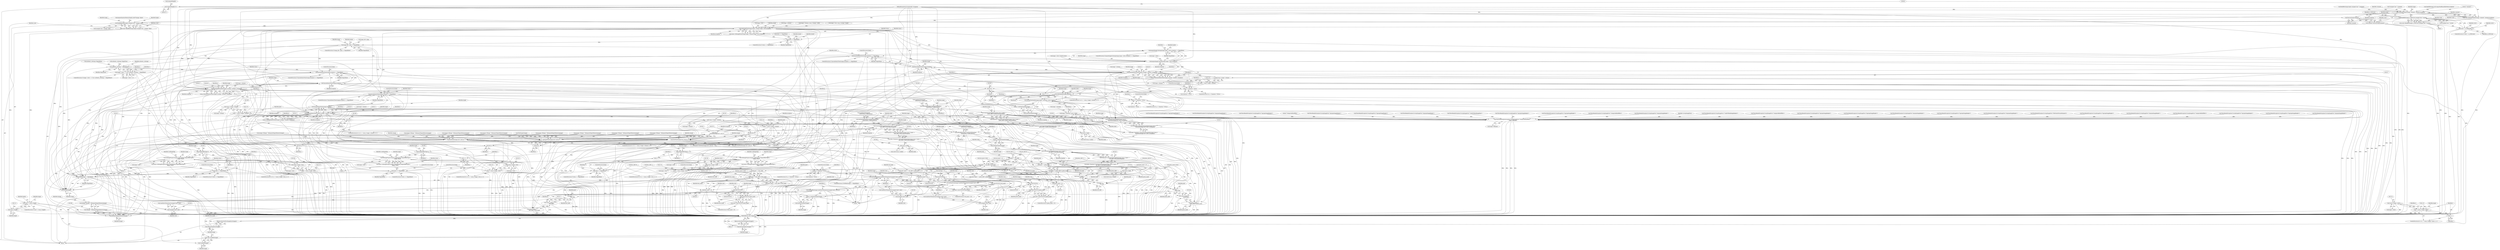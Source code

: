 digraph "0_ImageMagick_c78993d138bf480ab4652b5a48379d4ff75ba5f7@array" {
"1000476" [label="(Call,comment[length]='\0')"];
"1000483" [label="(Call,SetImageProperty(image,\"comment\",comment,exception))"];
"1000481" [label="(Call,(void) SetImageProperty(image,\"comment\",comment,exception))"];
"1000490" [label="(Call,DestroyString(comment))"];
"1000488" [label="(Call,comment=DestroyString(comment))"];
"1000826" [label="(Call,ReadBlob(image,sz_XWDColor,(unsigned char *) &color))"];
"1000824" [label="(Call,count=ReadBlob(image,sz_XWDColor,(unsigned char *) &color))"];
"1000834" [label="(Call,count != sz_XWDColor)"];
"1001100" [label="(Call,ReadBlob(image,length,(unsigned char *) ximage->data))"];
"1001098" [label="(Call,count=ReadBlob(image,length,(unsigned char *) ximage->data))"];
"1001109" [label="(Call,count != (ssize_t) length)"];
"1001111" [label="(Call,(ssize_t) length)"];
"1001169" [label="(Call,SetImageExtent(image,image->columns,image->rows,exception))"];
"1001167" [label="(Call,status=SetImageExtent(image,image->columns,image->rows,exception))"];
"1001179" [label="(Call,status == MagickFalse)"];
"1001255" [label="(Call,image_info->ping == MagickFalse)"];
"1001354" [label="(Call,authentic_colormap != MagickFalse)"];
"1001348" [label="(Call,(image->colors != 0) && (authentic_colormap != MagickFalse))"];
"1001493" [label="(Call,SyncAuthenticPixels(image,exception) == MagickFalse)"];
"1001511" [label="(Call,status == MagickFalse)"];
"1001910" [label="(Call,EOFBlob(image) != MagickFalse)"];
"1001652" [label="(Call,SyncAuthenticPixels(image,exception) == MagickFalse)"];
"1001670" [label="(Call,status == MagickFalse)"];
"1001678" [label="(Call,AcquireImageColormap(image,image->colors,exception) == MagickFalse)"];
"1001860" [label="(Call,SyncAuthenticPixels(image,exception) == MagickFalse)"];
"1001878" [label="(Call,status == MagickFalse)"];
"1001210" [label="(Call,DestroyImageList(image))"];
"1001209" [label="(Return,return(DestroyImageList(image));)"];
"1001363" [label="(Call,(ssize_t) image->rows)"];
"1001361" [label="(Call,y < (ssize_t) image->rows)"];
"1001373" [label="(Call,QueueAuthenticPixels(image,0,y,image->columns,1,exception))"];
"1001371" [label="(Call,q=QueueAuthenticPixels(image,0,y,image->columns,1,exception))"];
"1001383" [label="(Call,q == (Quantum *) NULL)"];
"1001427" [label="(Call,SetPixelRed(image,ScaleShortToQuantum(\n                colors[(ssize_t) index].red),q))"];
"1001442" [label="(Call,ConstrainColormapIndex(image,(ssize_t) (pixel >>\n                green_shift) & green_mask,exception))"];
"1001440" [label="(Call,(Quantum) ConstrainColormapIndex(image,(ssize_t) (pixel >>\n                green_shift) & green_mask,exception))"];
"1001438" [label="(Call,index=(Quantum) ConstrainColormapIndex(image,(ssize_t) (pixel >>\n                green_shift) & green_mask,exception))"];
"1001458" [label="(Call,(ssize_t) index)"];
"1001452" [label="(Call,SetPixelGreen(image,ScaleShortToQuantum(\n                colors[(ssize_t) index].green),q))"];
"1001467" [label="(Call,ConstrainColormapIndex(image,(ssize_t) (pixel >>\n                blue_shift) & blue_mask,exception))"];
"1001417" [label="(Call,ConstrainColormapIndex(image,(ssize_t) (pixel >>\n                red_shift) & red_mask,exception))"];
"1001415" [label="(Call,(Quantum) ConstrainColormapIndex(image,(ssize_t) (pixel >>\n                red_shift) & red_mask,exception))"];
"1001413" [label="(Call,index=(Quantum) ConstrainColormapIndex(image,(ssize_t) (pixel >>\n                red_shift) & red_mask,exception))"];
"1001433" [label="(Call,(ssize_t) index)"];
"1001465" [label="(Call,(Quantum) ConstrainColormapIndex(image,(ssize_t) (pixel >>\n                blue_shift) & blue_mask,exception))"];
"1001463" [label="(Call,index=(Quantum) ConstrainColormapIndex(image,(ssize_t) (pixel >>\n                blue_shift) & blue_mask,exception))"];
"1001483" [label="(Call,(ssize_t) index)"];
"1001477" [label="(Call,SetPixelBlue(image,ScaleShortToQuantum(\n                colors[(ssize_t) index].blue),q))"];
"1001488" [label="(Call,q+=GetPixelChannels(image))"];
"1001490" [label="(Call,GetPixelChannels(image))"];
"1001494" [label="(Call,SyncAuthenticPixels(image,exception))"];
"1001501" [label="(Call,SetImageProgress(image,LoadImageTag,(MagickOffsetType) y,\n              image->rows))"];
"1001499" [label="(Call,status=SetImageProgress(image,LoadImageTag,(MagickOffsetType) y,\n              image->rows))"];
"1001911" [label="(Call,EOFBlob(image))"];
"1001923" [label="(Call,CloseBlob(image))"];
"1001921" [label="(Call,(void) CloseBlob(image))"];
"1001926" [label="(Call,GetFirstImageInList(image))"];
"1001925" [label="(Return,return(GetFirstImageInList(image));)"];
"1001914" [label="(Call,ThrowFileException(exception,CorruptImageError,\"UnexpectedEndOfFile\",\n      image->filename))"];
"1001395" [label="(Call,(ssize_t) image->columns)"];
"1001393" [label="(Call,x < (ssize_t) image->columns)"];
"1001407" [label="(Call,(int) x)"];
"1001400" [label="(Call,x++)"];
"1001405" [label="(Call,XGetPixel(ximage,(int) x,(int) y))"];
"1001403" [label="(Call,pixel=XGetPixel(ximage,(int) x,(int) y))"];
"1001422" [label="(Call,pixel >>\n                red_shift)"];
"1001420" [label="(Call,(ssize_t) (pixel >>\n                red_shift))"];
"1001419" [label="(Call,(ssize_t) (pixel >>\n                red_shift) & red_mask)"];
"1001447" [label="(Call,pixel >>\n                green_shift)"];
"1001445" [label="(Call,(ssize_t) (pixel >>\n                green_shift))"];
"1001444" [label="(Call,(ssize_t) (pixel >>\n                green_shift) & green_mask)"];
"1001472" [label="(Call,pixel >>\n                blue_shift)"];
"1001470" [label="(Call,(ssize_t) (pixel >>\n                blue_shift))"];
"1001469" [label="(Call,(ssize_t) (pixel >>\n                blue_shift) & blue_mask)"];
"1001907" [label="(Call,RelinquishMagickMemory(ximage))"];
"1001905" [label="(Call,(XImage *) RelinquishMagickMemory(ximage))"];
"1001903" [label="(Call,ximage=(XImage *) RelinquishMagickMemory(ximage))"];
"1001410" [label="(Call,(int) y)"];
"1001504" [label="(Call,(MagickOffsetType) y)"];
"1001368" [label="(Call,y++)"];
"1001522" [label="(Call,(ssize_t) image->rows)"];
"1001520" [label="(Call,y < (ssize_t) image->rows)"];
"1001532" [label="(Call,QueueAuthenticPixels(image,0,y,image->columns,1,exception))"];
"1001530" [label="(Call,q=QueueAuthenticPixels(image,0,y,image->columns,1,exception))"];
"1001542" [label="(Call,q == (Quantum *) NULL)"];
"1001590" [label="(Call,SetPixelRed(image,ScaleShortToQuantum((unsigned short) color),q))"];
"1001615" [label="(Call,SetPixelGreen(image,ScaleShortToQuantum((unsigned short) color),\n                q))"];
"1001640" [label="(Call,SetPixelBlue(image,ScaleShortToQuantum((unsigned short) color),q))"];
"1001647" [label="(Call,q+=GetPixelChannels(image))"];
"1001649" [label="(Call,GetPixelChannels(image))"];
"1001653" [label="(Call,SyncAuthenticPixels(image,exception))"];
"1001660" [label="(Call,SetImageProgress(image,LoadImageTag,(MagickOffsetType) y,\n              image->rows))"];
"1001658" [label="(Call,status=SetImageProgress(image,LoadImageTag,(MagickOffsetType) y,\n              image->rows))"];
"1001554" [label="(Call,(ssize_t) image->columns)"];
"1001552" [label="(Call,x < (ssize_t) image->columns)"];
"1001566" [label="(Call,(int) x)"];
"1001559" [label="(Call,x++)"];
"1001564" [label="(Call,XGetPixel(ximage,(int) x,(int) y))"];
"1001562" [label="(Call,pixel=XGetPixel(ximage,(int) x,(int) y))"];
"1001575" [label="(Call,pixel >> red_shift)"];
"1001574" [label="(Call,(pixel >> red_shift) & red_mask)"];
"1001572" [label="(Call,color=(pixel >> red_shift) & red_mask)"];
"1001586" [label="(Call,color*65535UL)"];
"1001585" [label="(Call,(color*65535UL)/red_mask)"];
"1001583" [label="(Call,color=(color*65535UL)/red_mask)"];
"1001593" [label="(Call,(unsigned short) color)"];
"1001592" [label="(Call,ScaleShortToQuantum((unsigned short) color))"];
"1001580" [label="(Call,red_mask != 0)"];
"1001600" [label="(Call,pixel >> green_shift)"];
"1001599" [label="(Call,(pixel >> green_shift) & green_mask)"];
"1001597" [label="(Call,color=(pixel >> green_shift) & green_mask)"];
"1001611" [label="(Call,color*65535UL)"];
"1001610" [label="(Call,(color*65535UL)/green_mask)"];
"1001608" [label="(Call,color=(color*65535UL)/green_mask)"];
"1001618" [label="(Call,(unsigned short) color)"];
"1001617" [label="(Call,ScaleShortToQuantum((unsigned short) color))"];
"1001605" [label="(Call,green_mask != 0)"];
"1001625" [label="(Call,pixel >> blue_shift)"];
"1001624" [label="(Call,(pixel >> blue_shift) & blue_mask)"];
"1001622" [label="(Call,color=(pixel >> blue_shift) & blue_mask)"];
"1001636" [label="(Call,color*65535UL)"];
"1001635" [label="(Call,(color*65535UL)/blue_mask)"];
"1001633" [label="(Call,color=(color*65535UL)/blue_mask)"];
"1001643" [label="(Call,(unsigned short) color)"];
"1001642" [label="(Call,ScaleShortToQuantum((unsigned short) color))"];
"1001630" [label="(Call,blue_mask != 0)"];
"1001569" [label="(Call,(int) y)"];
"1001663" [label="(Call,(MagickOffsetType) y)"];
"1001527" [label="(Call,y++)"];
"1001679" [label="(Call,AcquireImageColormap(image,image->colors,exception))"];
"1001722" [label="(Call,(ssize_t) image->colors)"];
"1001720" [label="(Call,i < (ssize_t) image->colors)"];
"1001727" [label="(Call,i++)"];
"1001794" [label="(Call,QueueAuthenticPixels(image,0,y,image->columns,1,exception))"];
"1001792" [label="(Call,q=QueueAuthenticPixels(image,0,y,image->columns,1,exception))"];
"1001804" [label="(Call,q == (Quantum *) NULL)"];
"1001841" [label="(Call,SetPixelIndex(image,index,q))"];
"1001845" [label="(Call,SetPixelViaPixelInfo(image,image->colormap+(ssize_t) index,q))"];
"1001855" [label="(Call,q+=GetPixelChannels(image))"];
"1001857" [label="(Call,GetPixelChannels(image))"];
"1001828" [label="(Call,ConstrainColormapIndex(image,(ssize_t)\n              XGetPixel(ximage,(int) x,(int) y),exception))"];
"1001826" [label="(Call,(Quantum) ConstrainColormapIndex(image,(ssize_t)\n              XGetPixel(ximage,(int) x,(int) y),exception))"];
"1001824" [label="(Call,index=(Quantum) ConstrainColormapIndex(image,(ssize_t)\n              XGetPixel(ximage,(int) x,(int) y),exception))"];
"1001861" [label="(Call,SyncAuthenticPixels(image,exception))"];
"1001868" [label="(Call,SetImageProgress(image,LoadImageTag,(MagickOffsetType) y,\n            image->rows))"];
"1001784" [label="(Call,(ssize_t) image->rows)"];
"1001782" [label="(Call,y < (ssize_t) image->rows)"];
"1001866" [label="(Call,status=SetImageProgress(image,LoadImageTag,(MagickOffsetType) y,\n            image->rows))"];
"1001851" [label="(Call,(ssize_t) index)"];
"1001847" [label="(Call,image->colormap+(ssize_t) index)"];
"1001816" [label="(Call,(ssize_t) image->columns)"];
"1001814" [label="(Call,x < (ssize_t) image->columns)"];
"1001834" [label="(Call,(int) x)"];
"1001821" [label="(Call,x++)"];
"1001832" [label="(Call,XGetPixel(ximage,(int) x,(int) y))"];
"1001830" [label="(Call,(ssize_t)\n              XGetPixel(ximage,(int) x,(int) y))"];
"1001837" [label="(Call,(int) y)"];
"1001871" [label="(Call,(MagickOffsetType) y)"];
"1001789" [label="(Call,y++)"];
"1001415" [label="(Call,(Quantum) ConstrainColormapIndex(image,(ssize_t) (pixel >>\n                red_shift) & red_mask,exception))"];
"1000386" [label="(Call,ThrowReaderException(CorruptImageError,\"ImproperImageHeader\"))"];
"1001404" [label="(Identifier,pixel)"];
"1001583" [label="(Call,color=(color*65535UL)/red_mask)"];
"1001397" [label="(Call,image->columns)"];
"1001580" [label="(Call,red_mask != 0)"];
"1000839" [label="(Identifier,colors)"];
"1001654" [label="(Identifier,image)"];
"1001255" [label="(Call,image_info->ping == MagickFalse)"];
"1001918" [label="(Call,image->filename)"];
"1001598" [label="(Identifier,color)"];
"1001395" [label="(Call,(ssize_t) image->columns)"];
"1000373" [label="(Call,ThrowReaderException(CorruptImageError,\"ImproperImageHeader\"))"];
"1001280" [label="(Call,red_shift=0)"];
"1001658" [label="(Call,status=SetImageProgress(image,LoadImageTag,(MagickOffsetType) y,\n              image->rows))"];
"1001631" [label="(Identifier,blue_mask)"];
"1001368" [label="(Call,y++)"];
"1001468" [label="(Identifier,image)"];
"1001576" [label="(Identifier,pixel)"];
"1001470" [label="(Call,(ssize_t) (pixel >>\n                blue_shift))"];
"1001109" [label="(Call,count != (ssize_t) length)"];
"1001385" [label="(Call,(Quantum *) NULL)"];
"1001506" [label="(Identifier,y)"];
"1001383" [label="(Call,q == (Quantum *) NULL)"];
"1001844" [label="(Identifier,q)"];
"1001640" [label="(Call,SetPixelBlue(image,ScaleShortToQuantum((unsigned short) color),q))"];
"1001678" [label="(Call,AcquireImageColormap(image,image->colors,exception) == MagickFalse)"];
"1001651" [label="(ControlStructure,if (SyncAuthenticPixels(image,exception) == MagickFalse))"];
"1001428" [label="(Identifier,image)"];
"1001548" [label="(ControlStructure,for (x=0; x < (ssize_t) image->columns; x++))"];
"1001804" [label="(Call,q == (Quantum *) NULL)"];
"1001328" [label="(Call,blue_shift=0)"];
"1001420" [label="(Call,(ssize_t) (pixel >>\n                red_shift))"];
"1001588" [label="(Literal,65535UL)"];
"1001592" [label="(Call,ScaleShortToQuantum((unsigned short) color))"];
"1001487" [label="(Identifier,q)"];
"1001728" [label="(Identifier,i)"];
"1001830" [label="(Call,(ssize_t)\n              XGetPixel(ximage,(int) x,(int) y))"];
"1000476" [label="(Call,comment[length]='\0')"];
"1001527" [label="(Call,y++)"];
"1001587" [label="(Identifier,color)"];
"1001847" [label="(Call,image->colormap+(ssize_t) index)"];
"1001089" [label="(Call,ximage=(XImage *) RelinquishMagickMemory(ximage))"];
"1001450" [label="(Identifier,green_mask)"];
"1001842" [label="(Identifier,image)"];
"1001174" [label="(Call,image->rows)"];
"1001099" [label="(Identifier,count)"];
"1001373" [label="(Call,QueueAuthenticPixels(image,0,y,image->columns,1,exception))"];
"1000265" [label="(Call,ThrowReaderException(CorruptImageError,\"ImproperImageHeader\"))"];
"1001624" [label="(Call,(pixel >> blue_shift) & blue_mask)"];
"1001552" [label="(Call,x < (ssize_t) image->columns)"];
"1000489" [label="(Identifier,comment)"];
"1001662" [label="(Identifier,LoadImageTag)"];
"1001565" [label="(Identifier,ximage)"];
"1001632" [label="(Literal,0)"];
"1001917" [label="(Literal,\"UnexpectedEndOfFile\")"];
"1001833" [label="(Identifier,ximage)"];
"1001669" [label="(ControlStructure,if (status == MagickFalse))"];
"1001661" [label="(Identifier,image)"];
"1001593" [label="(Call,(unsigned short) color)"];
"1001403" [label="(Call,pixel=XGetPixel(ximage,(int) x,(int) y))"];
"1001409" [label="(Identifier,x)"];
"1001863" [label="(Identifier,exception)"];
"1001514" [label="(ControlStructure,break;)"];
"1001510" [label="(ControlStructure,if (status == MagickFalse))"];
"1000765" [label="(Call,authentic_colormap=MagickFalse)"];
"1001333" [label="(Call,blue_mask != 0)"];
"1001345" [label="(Call,blue_shift++)"];
"1001561" [label="(Block,)"];
"1001400" [label="(Call,x++)"];
"1001621" [label="(Identifier,q)"];
"1001585" [label="(Call,(color*65535UL)/red_mask)"];
"1001475" [label="(Identifier,blue_mask)"];
"1001481" [label="(Call,colors[(ssize_t) index])"];
"1001511" [label="(Call,status == MagickFalse)"];
"1001643" [label="(Call,(unsigned short) color)"];
"1001810" [label="(ControlStructure,for (x=0; x < (ssize_t) image->columns; x++))"];
"1001864" [label="(Identifier,MagickFalse)"];
"1001873" [label="(Identifier,y)"];
"1001611" [label="(Call,color*65535UL)"];
"1001407" [label="(Call,(int) x)"];
"1001923" [label="(Call,CloseBlob(image))"];
"1001389" [label="(ControlStructure,for (x=0; x < (ssize_t) image->columns; x++))"];
"1001590" [label="(Call,SetPixelRed(image,ScaleShortToQuantum((unsigned short) color),q))"];
"1001304" [label="(Call,green_shift=0)"];
"1001609" [label="(Identifier,color)"];
"1001376" [label="(Identifier,y)"];
"1001496" [label="(Identifier,exception)"];
"1001445" [label="(Call,(ssize_t) (pixel >>\n                green_shift))"];
"1001169" [label="(Call,SetImageExtent(image,image->columns,image->rows,exception))"];
"1000398" [label="(Call,ThrowReaderException(CorruptImageError,\"ImproperImageHeader\"))"];
"1001870" [label="(Identifier,LoadImageTag)"];
"1001358" [label="(Call,y=0)"];
"1001805" [label="(Identifier,q)"];
"1001497" [label="(Identifier,MagickFalse)"];
"1001501" [label="(Call,SetImageProgress(image,LoadImageTag,(MagickOffsetType) y,\n              image->rows))"];
"1001614" [label="(Identifier,green_mask)"];
"1001516" [label="(ControlStructure,for (y=0; y < (ssize_t) image->rows; y++))"];
"1001861" [label="(Call,SyncAuthenticPixels(image,exception))"];
"1001627" [label="(Identifier,blue_shift)"];
"1001531" [label="(Identifier,q)"];
"1001622" [label="(Call,color=(pixel >> blue_shift) & blue_mask)"];
"1001656" [label="(Identifier,MagickFalse)"];
"1001453" [label="(Identifier,image)"];
"1001492" [label="(ControlStructure,if (SyncAuthenticPixels(image,exception) == MagickFalse))"];
"1001846" [label="(Identifier,image)"];
"1001384" [label="(Identifier,q)"];
"1001118" [label="(Identifier,header)"];
"1000290" [label="(Call,ThrowReaderException(CorruptImageError,\"ImproperImageHeader\"))"];
"1001903" [label="(Call,ximage=(XImage *) RelinquishMagickMemory(ximage))"];
"1001921" [label="(Call,(void) CloseBlob(image))"];
"1001657" [label="(ControlStructure,break;)"];
"1001832" [label="(Call,XGetPixel(ximage,(int) x,(int) y))"];
"1001816" [label="(Call,(ssize_t) image->columns)"];
"1001789" [label="(Call,y++)"];
"1001577" [label="(Identifier,red_shift)"];
"1001388" [label="(ControlStructure,break;)"];
"1001478" [label="(Identifier,image)"];
"1001495" [label="(Identifier,image)"];
"1001374" [label="(Identifier,image)"];
"1000180" [label="(Call,OpenBlob(image_info,image,ReadBinaryBlobMode,exception))"];
"1001882" [label="(ControlStructure,break;)"];
"1001479" [label="(Call,ScaleShortToQuantum(\n                colors[(ssize_t) index].blue))"];
"1001679" [label="(Call,AcquireImageColormap(image,image->colors,exception))"];
"1000827" [label="(Identifier,image)"];
"1001393" [label="(Call,x < (ssize_t) image->columns)"];
"1001532" [label="(Call,QueueAuthenticPixels(image,0,y,image->columns,1,exception))"];
"1000700" [label="(Call,ThrowReaderException(CorruptImageError,\"ImproperImageHeader\"))"];
"1001425" [label="(Identifier,red_mask)"];
"1001790" [label="(Identifier,y)"];
"1001571" [label="(Identifier,y)"];
"1001596" [label="(Identifier,q)"];
"1001371" [label="(Call,q=QueueAuthenticPixels(image,0,y,image->columns,1,exception))"];
"1001490" [label="(Call,GetPixelChannels(image))"];
"1001141" [label="(Call,ThrowReaderException(CorruptImageError,\"UnableToReadImageData\"))"];
"1001665" [label="(Identifier,y)"];
"1001359" [label="(Identifier,y)"];
"1001871" [label="(Call,(MagickOffsetType) y)"];
"1001562" [label="(Call,pixel=XGetPixel(ximage,(int) x,(int) y))"];
"1001574" [label="(Call,(pixel >> red_shift) & red_mask)"];
"1001792" [label="(Call,q=QueueAuthenticPixels(image,0,y,image->columns,1,exception))"];
"1001825" [label="(Identifier,index)"];
"1001521" [label="(Identifier,y)"];
"1000115" [label="(MethodParameterIn,ExceptionInfo *exception)"];
"1001179" [label="(Call,status == MagickFalse)"];
"1001663" [label="(Call,(MagickOffsetType) y)"];
"1001568" [label="(Identifier,x)"];
"1001840" [label="(Identifier,exception)"];
"1001613" [label="(Literal,65535UL)"];
"1001394" [label="(Identifier,x)"];
"1001297" [label="(Call,red_shift++)"];
"1001822" [label="(Identifier,x)"];
"1000801" [label="(Call,ximage=(XImage *) RelinquishMagickMemory(ximage))"];
"1001549" [label="(Call,x=0)"];
"1001182" [label="(Block,)"];
"1001419" [label="(Call,(ssize_t) (pixel >>\n                red_shift) & red_mask)"];
"1001377" [label="(Call,image->columns)"];
"1001659" [label="(Identifier,status)"];
"1000315" [label="(Call,ThrowReaderException(CorruptImageError,\"ImproperImageHeader\"))"];
"1001796" [label="(Literal,0)"];
"1001811" [label="(Call,x=0)"];
"1001110" [label="(Identifier,count)"];
"1001499" [label="(Call,status=SetImageProgress(image,LoadImageTag,(MagickOffsetType) y,\n              image->rows))"];
"1001569" [label="(Call,(int) y)"];
"1001380" [label="(Literal,1)"];
"1001572" [label="(Call,color=(pixel >> red_shift) & red_mask)"];
"1001809" [label="(ControlStructure,break;)"];
"1001472" [label="(Call,pixel >>\n                blue_shift)"];
"1001824" [label="(Call,index=(Quantum) ConstrainColormapIndex(image,(ssize_t)\n              XGetPixel(ximage,(int) x,(int) y),exception))"];
"1001875" [label="(Identifier,image)"];
"1001512" [label="(Identifier,status)"];
"1001677" [label="(ControlStructure,if (AcquireImageColormap(image,image->colors,exception) == MagickFalse))"];
"1001602" [label="(Identifier,green_shift)"];
"1000824" [label="(Call,count=ReadBlob(image,sz_XWDColor,(unsigned char *) &color))"];
"1001504" [label="(Call,(MagickOffsetType) y)"];
"1001670" [label="(Call,status == MagickFalse)"];
"1001543" [label="(Identifier,q)"];
"1001467" [label="(Call,ConstrainColormapIndex(image,(ssize_t) (pixel >>\n                blue_shift) & blue_mask,exception))"];
"1001616" [label="(Identifier,image)"];
"1001655" [label="(Identifier,exception)"];
"1001542" [label="(Call,q == (Quantum *) NULL)"];
"1000485" [label="(Literal,\"comment\")"];
"1001451" [label="(Identifier,exception)"];
"1001529" [label="(Block,)"];
"1001601" [label="(Identifier,pixel)"];
"1001860" [label="(Call,SyncAuthenticPixels(image,exception) == MagickFalse)"];
"1000487" [label="(Identifier,exception)"];
"1000436" [label="(Call,ThrowReaderException(CorruptImageError,\"ImproperImageHeader\"))"];
"1001639" [label="(Identifier,blue_mask)"];
"1001535" [label="(Identifier,y)"];
"1001210" [label="(Call,DestroyImageList(image))"];
"1001818" [label="(Call,image->columns)"];
"1001607" [label="(Literal,0)"];
"1001170" [label="(Identifier,image)"];
"1001113" [label="(Identifier,length)"];
"1001784" [label="(Call,(ssize_t) image->rows)"];
"1000829" [label="(Call,(unsigned char *) &color)"];
"1001633" [label="(Call,color=(color*65535UL)/blue_mask)"];
"1001802" [label="(Identifier,exception)"];
"1001348" [label="(Call,(image->colors != 0) && (authentic_colormap != MagickFalse))"];
"1001612" [label="(Identifier,color)"];
"1001435" [label="(Identifier,index)"];
"1001886" [label="(Identifier,header)"];
"1001582" [label="(Literal,0)"];
"1001405" [label="(Call,XGetPixel(ximage,(int) x,(int) y))"];
"1001868" [label="(Call,SetImageProgress(image,LoadImageTag,(MagickOffsetType) y,\n            image->rows))"];
"1001783" [label="(Identifier,y)"];
"1001855" [label="(Call,q+=GetPixelChannels(image))"];
"1001412" [label="(Identifier,y)"];
"1001426" [label="(Identifier,exception)"];
"1001313" [label="(Call,green_mask & 0x01)"];
"1000116" [label="(Block,)"];
"1001680" [label="(Identifier,image)"];
"1001867" [label="(Identifier,status)"];
"1001909" [label="(ControlStructure,if (EOFBlob(image) != MagickFalse))"];
"1001177" [label="(Identifier,exception)"];
"1001782" [label="(Call,y < (ssize_t) image->rows)"];
"1001803" [label="(ControlStructure,if (q == (Quantum *) NULL))"];
"1001103" [label="(Call,(unsigned char *) ximage->data)"];
"1001254" [label="(ControlStructure,if (image_info->ping == MagickFalse))"];
"1001463" [label="(Call,index=(Quantum) ConstrainColormapIndex(image,(ssize_t) (pixel >>\n                blue_shift) & blue_mask,exception))"];
"1001553" [label="(Identifier,x)"];
"1001794" [label="(Call,QueueAuthenticPixels(image,0,y,image->columns,1,exception))"];
"1001458" [label="(Call,(ssize_t) index)"];
"1001660" [label="(Call,SetImageProgress(image,LoadImageTag,(MagickOffsetType) y,\n              image->rows))"];
"1001433" [label="(Call,(ssize_t) index)"];
"1001534" [label="(Literal,0)"];
"1001541" [label="(ControlStructure,if (q == (Quantum *) NULL))"];
"1001591" [label="(Identifier,image)"];
"1001604" [label="(ControlStructure,if (green_mask != 0))"];
"1000856" [label="(Identifier,colors)"];
"1001620" [label="(Identifier,color)"];
"1001914" [label="(Call,ThrowFileException(exception,CorruptImageError,\"UnexpectedEndOfFile\",\n      image->filename))"];
"1001566" [label="(Call,(int) x)"];
"1000762" [label="(Call,ThrowReaderException(CorruptImageError,\"UnexpectedEndOfFile\"))"];
"1001597" [label="(Call,color=(pixel >> green_shift) & green_mask)"];
"1001347" [label="(ControlStructure,if ((image->colors != 0) && (authentic_colormap != MagickFalse)))"];
"1001672" [label="(Identifier,MagickFalse)"];
"1001167" [label="(Call,status=SetImageExtent(image,image->columns,image->rows,exception))"];
"1001406" [label="(Identifier,ximage)"];
"1001879" [label="(Identifier,status)"];
"1000320" [label="(Call,ThrowReaderException(CorruptImageError,\"ImproperImageHeader\"))"];
"1001544" [label="(Call,(Quantum *) NULL)"];
"1001449" [label="(Identifier,green_shift)"];
"1001349" [label="(Call,image->colors != 0)"];
"1001424" [label="(Identifier,red_shift)"];
"1001681" [label="(Call,image->colors)"];
"1001061" [label="(Call,AcquireQuantumMemory(length,sizeof(*ximage->data)))"];
"1001926" [label="(Call,GetFirstImageInList(image))"];
"1001618" [label="(Call,(unsigned short) color)"];
"1001520" [label="(Call,y < (ssize_t) image->rows)"];
"1001431" [label="(Call,colors[(ssize_t) index])"];
"1001579" [label="(ControlStructure,if (red_mask != 0))"];
"1001625" [label="(Call,pixel >> blue_shift)"];
"1001111" [label="(Call,(ssize_t) length)"];
"1001615" [label="(Call,SetPixelGreen(image,ScaleShortToQuantum((unsigned short) color),\n                q))"];
"1001638" [label="(Literal,65535UL)"];
"1001442" [label="(Call,ConstrainColormapIndex(image,(ssize_t) (pixel >>\n                green_shift) & green_mask,exception))"];
"1001673" [label="(ControlStructure,break;)"];
"1001413" [label="(Call,index=(Quantum) ConstrainColormapIndex(image,(ssize_t) (pixel >>\n                red_shift) & red_mask,exception))"];
"1001462" [label="(Identifier,q)"];
"1001460" [label="(Identifier,index)"];
"1000835" [label="(Identifier,count)"];
"1001916" [label="(Identifier,CorruptImageError)"];
"1000211" [label="(Call,ThrowReaderException(CorruptImageError,\"UnableToReadImageHeader\"))"];
"1001854" [label="(Identifier,q)"];
"1001913" [label="(Identifier,MagickFalse)"];
"1001211" [label="(Identifier,image)"];
"1001508" [label="(Identifier,image)"];
"1001100" [label="(Call,ReadBlob(image,length,(unsigned char *) ximage->data))"];
"1000488" [label="(Call,comment=DestroyString(comment))"];
"1001911" [label="(Call,EOFBlob(image))"];
"1001494" [label="(Call,SyncAuthenticPixels(image,exception))"];
"1001836" [label="(Identifier,x)"];
"1001417" [label="(Call,ConstrainColormapIndex(image,(ssize_t) (pixel >>\n                red_shift) & red_mask,exception))"];
"1000850" [label="(Call,ThrowReaderException(CorruptImageError,\"UnexpectedEndOfFile\"))"];
"1001309" [label="(Call,green_mask != 0)"];
"1001382" [label="(ControlStructure,if (q == (Quantum *) NULL))"];
"1001834" [label="(Call,(int) x)"];
"1001362" [label="(Identifier,y)"];
"1001247" [label="(Call,image->colors=header.ncolors)"];
"1000419" [label="(Call,ThrowReaderException(CorruptImageError,\"ImproperImageHeader\"))"];
"1001171" [label="(Call,image->columns)"];
"1001908" [label="(Identifier,ximage)"];
"1000836" [label="(Identifier,sz_XWDColor)"];
"1001881" [label="(ControlStructure,break;)"];
"1001630" [label="(Call,blue_mask != 0)"];
"1001707" [label="(Call,ximage=(XImage *) RelinquishMagickMemory(ximage))"];
"1000744" [label="(Call,ThrowReaderException(CorruptImageError,\"ImproperImageHeader\"))"];
"1001372" [label="(Identifier,q)"];
"1001098" [label="(Call,count=ReadBlob(image,length,(unsigned char *) ximage->data))"];
"1001617" [label="(Call,ScaleShortToQuantum((unsigned short) color))"];
"1001502" [label="(Identifier,image)"];
"1001144" [label="(Call,image->columns=(size_t) ximage->width)"];
"1001536" [label="(Call,image->columns)"];
"1001578" [label="(Identifier,red_mask)"];
"1001584" [label="(Identifier,color)"];
"1001473" [label="(Identifier,pixel)"];
"1001447" [label="(Call,pixel >>\n                green_shift)"];
"1001581" [label="(Identifier,red_mask)"];
"1001474" [label="(Identifier,blue_shift)"];
"1001464" [label="(Identifier,index)"];
"1001671" [label="(Identifier,status)"];
"1001560" [label="(Identifier,x)"];
"1001877" [label="(ControlStructure,if (status == MagickFalse))"];
"1001423" [label="(Identifier,pixel)"];
"1001418" [label="(Identifier,image)"];
"1000480" [label="(Literal,'\0')"];
"1001483" [label="(Call,(ssize_t) index)"];
"1000336" [label="(Call,ThrowReaderException(CorruptImageError,\"ImproperImageHeader\"))"];
"1001910" [label="(Call,EOFBlob(image) != MagickFalse)"];
"1000477" [label="(Call,comment[length])"];
"1001717" [label="(Call,i=0)"];
"1001815" [label="(Identifier,x)"];
"1001853" [label="(Identifier,index)"];
"1001454" [label="(Call,ScaleShortToQuantum(\n                colors[(ssize_t) index].green))"];
"1001539" [label="(Literal,1)"];
"1001363" [label="(Call,(ssize_t) image->rows)"];
"1001793" [label="(Identifier,q)"];
"1001356" [label="(Identifier,MagickFalse)"];
"1001052" [label="(Call,ThrowReaderException(CorruptImageError,\"ImproperImageHeader\"))"];
"1001685" [label="(Identifier,MagickFalse)"];
"1000834" [label="(Call,count != sz_XWDColor)"];
"1001718" [label="(Identifier,i)"];
"1001814" [label="(Call,x < (ssize_t) image->columns)"];
"1001865" [label="(ControlStructure,break;)"];
"1001634" [label="(Identifier,color)"];
"1001361" [label="(Call,y < (ssize_t) image->rows)"];
"1001488" [label="(Call,q+=GetPixelChannels(image))"];
"1001007" [label="(Call,ThrowReaderException(CorruptImageError,\"ImproperImageHeader\"))"];
"1001444" [label="(Call,(ssize_t) (pixel >>\n                green_shift) & green_mask)"];
"1001826" [label="(Call,(Quantum) ConstrainColormapIndex(image,(ssize_t)\n              XGetPixel(ximage,(int) x,(int) y),exception))"];
"1001554" [label="(Call,(ssize_t) image->columns)"];
"1001256" [label="(Call,image_info->ping)"];
"1001623" [label="(Identifier,color)"];
"1001649" [label="(Call,GetPixelChannels(image))"];
"1001186" [label="(Identifier,header)"];
"1000828" [label="(Identifier,sz_XWDColor)"];
"1001390" [label="(Call,x=0)"];
"1001641" [label="(Identifier,image)"];
"1001628" [label="(Identifier,blue_mask)"];
"1001370" [label="(Block,)"];
"1001528" [label="(Identifier,y)"];
"1000494" [label="(Identifier,count)"];
"1001357" [label="(ControlStructure,for (y=0; y < (ssize_t) image->rows; y++))"];
"1000749" [label="(Call,XInitImage(ximage))"];
"1001518" [label="(Identifier,y)"];
"1001101" [label="(Identifier,image)"];
"1001912" [label="(Identifier,image)"];
"1001337" [label="(Call,blue_mask & 0x01)"];
"1001606" [label="(Identifier,green_mask)"];
"1001858" [label="(Identifier,image)"];
"1001439" [label="(Identifier,index)"];
"1001647" [label="(Call,q+=GetPixelChannels(image))"];
"1001724" [label="(Call,image->colors)"];
"1001563" [label="(Identifier,pixel)"];
"1001797" [label="(Identifier,y)"];
"1001491" [label="(Identifier,image)"];
"1001289" [label="(Call,red_mask & 0x01)"];
"1001925" [label="(Return,return(GetFirstImageInList(image));)"];
"1001812" [label="(Identifier,x)"];
"1001547" [label="(ControlStructure,break;)"];
"1001924" [label="(Identifier,image)"];
"1000756" [label="(Call,ximage=(XImage *) RelinquishMagickMemory(ximage))"];
"1001862" [label="(Identifier,image)"];
"1001469" [label="(Call,(ssize_t) (pixel >>\n                blue_shift) & blue_mask)"];
"1001720" [label="(Call,i < (ssize_t) image->colors)"];
"1001798" [label="(Call,image->columns)"];
"1001791" [label="(Block,)"];
"1001843" [label="(Identifier,index)"];
"1001848" [label="(Call,image->colormap)"];
"1001915" [label="(Identifier,exception)"];
"1001354" [label="(Call,authentic_colormap != MagickFalse)"];
"1001845" [label="(Call,SetPixelViaPixelInfo(image,image->colormap+(ssize_t) index,q))"];
"1001829" [label="(Identifier,image)"];
"1001216" [label="(Identifier,header)"];
"1001375" [label="(Literal,0)"];
"1001684" [label="(Identifier,exception)"];
"1000826" [label="(Call,ReadBlob(image,sz_XWDColor,(unsigned char *) &color))"];
"1001600" [label="(Call,pixel >> green_shift)"];
"1001517" [label="(Call,y=0)"];
"1001905" [label="(Call,(XImage *) RelinquishMagickMemory(ximage))"];
"1001540" [label="(Identifier,exception)"];
"1001603" [label="(Identifier,green_mask)"];
"1001874" [label="(Call,image->rows)"];
"1001645" [label="(Identifier,color)"];
"1001637" [label="(Identifier,color)"];
"1001180" [label="(Identifier,status)"];
"1001667" [label="(Identifier,image)"];
"1001786" [label="(Call,image->rows)"];
"1000490" [label="(Call,DestroyString(comment))"];
"1001635" [label="(Call,(color*65535UL)/blue_mask)"];
"1000470" [label="(Call,ReadBlob(image,length,(unsigned char *) comment))"];
"1001181" [label="(Identifier,MagickFalse)"];
"1001721" [label="(Identifier,i)"];
"1001452" [label="(Call,SetPixelGreen(image,ScaleShortToQuantum(\n                colors[(ssize_t) index].green),q))"];
"1001734" [label="(Identifier,image)"];
"1001626" [label="(Identifier,pixel)"];
"1001648" [label="(Identifier,q)"];
"1000186" [label="(Call,status == MagickFalse)"];
"1001653" [label="(Call,SyncAuthenticPixels(image,exception))"];
"1000483" [label="(Call,SetImageProperty(image,\"comment\",comment,exception))"];
"1001564" [label="(Call,XGetPixel(ximage,(int) x,(int) y))"];
"1000486" [label="(Identifier,comment)"];
"1001857" [label="(Call,GetPixelChannels(image))"];
"1001381" [label="(Identifier,exception)"];
"1001524" [label="(Call,image->rows)"];
"1001429" [label="(Call,ScaleShortToQuantum(\n                colors[(ssize_t) index].red))"];
"1001642" [label="(Call,ScaleShortToQuantum((unsigned short) color))"];
"1001410" [label="(Call,(int) y)"];
"1001285" [label="(Call,red_mask != 0)"];
"1001262" [label="(Identifier,image)"];
"1001722" [label="(Call,(ssize_t) image->colors)"];
"1000906" [label="(Call,authentic_colormap=MagickTrue)"];
"1001589" [label="(Identifier,red_mask)"];
"1001443" [label="(Identifier,image)"];
"1001599" [label="(Call,(pixel >> green_shift) & green_mask)"];
"1001859" [label="(ControlStructure,if (SyncAuthenticPixels(image,exception) == MagickFalse))"];
"1001608" [label="(Call,color=(color*65535UL)/green_mask)"];
"1001904" [label="(Identifier,ximage)"];
"1000901" [label="(Call,color.flags != 0)"];
"1001927" [label="(Identifier,image)"];
"1000239" [label="(Call,ThrowReaderException(CorruptImageError,\"FileFormatVersionMismatch\"))"];
"1000473" [label="(Call,(unsigned char *) comment)"];
"1000484" [label="(Identifier,image)"];
"1001438" [label="(Call,index=(Quantum) ConstrainColormapIndex(image,(ssize_t) (pixel >>\n                green_shift) & green_mask,exception))"];
"1001795" [label="(Identifier,image)"];
"1001866" [label="(Call,status=SetImageProgress(image,LoadImageTag,(MagickOffsetType) y,\n            image->rows))"];
"1001573" [label="(Identifier,color)"];
"1001001" [label="(Call,ximage=(XImage *) RelinquishMagickMemory(ximage))"];
"1001102" [label="(Identifier,length)"];
"1001856" [label="(Identifier,q)"];
"1000833" [label="(ControlStructure,if (count != sz_XWDColor))"];
"1001146" [label="(Identifier,image)"];
"1001365" [label="(Call,image->rows)"];
"1001823" [label="(Block,)"];
"1001550" [label="(Identifier,x)"];
"1001674" [label="(ControlStructure,break;)"];
"1001437" [label="(Identifier,q)"];
"1001652" [label="(Call,SyncAuthenticPixels(image,exception) == MagickFalse)"];
"1001559" [label="(Call,x++)"];
"1001448" [label="(Identifier,pixel)"];
"1001530" [label="(Call,q=QueueAuthenticPixels(image,0,y,image->columns,1,exception))"];
"1001928" [label="(MethodReturn,static Image *)"];
"1000248" [label="(Call,ThrowReaderException(CorruptImageError,\"ImproperImageHeader\"))"];
"1001533" [label="(Identifier,image)"];
"1001402" [label="(Block,)"];
"1000722" [label="(Call,ThrowReaderException(CorruptImageError,\"ImproperImageHeader\"))"];
"1001605" [label="(Call,green_mask != 0)"];
"1001821" [label="(Call,x++)"];
"1001456" [label="(Call,colors[(ssize_t) index])"];
"1001500" [label="(Identifier,status)"];
"1001869" [label="(Identifier,image)"];
"1001476" [label="(Identifier,exception)"];
"1001391" [label="(Identifier,x)"];
"1001806" [label="(Call,(Quantum *) NULL)"];
"1001321" [label="(Call,green_shift++)"];
"1001878" [label="(Call,status == MagickFalse)"];
"1000498" [label="(Call,ThrowReaderException(CorruptImageError,\"UnexpectedEndOfFile\"))"];
"1001646" [label="(Identifier,q)"];
"1001153" [label="(Call,image->rows=(size_t) ximage->height)"];
"1001575" [label="(Call,pixel >> red_shift)"];
"1000825" [label="(Identifier,count)"];
"1001629" [label="(ControlStructure,if (blue_mask != 0))"];
"1001489" [label="(Identifier,q)"];
"1001778" [label="(ControlStructure,for (y=0; y < (ssize_t) image->rows; y++))"];
"1000368" [label="(Call,ThrowReaderException(CorruptImageError,\"ImproperImageHeader\"))"];
"1001465" [label="(Call,(Quantum) ConstrainColormapIndex(image,(ssize_t) (pixel >>\n                blue_shift) & blue_mask,exception))"];
"1001650" [label="(Identifier,image)"];
"1000410" [label="(Call,ThrowReaderException(CorruptImageError,\"ImproperImageHeader\"))"];
"1001401" [label="(Identifier,x)"];
"1001907" [label="(Call,RelinquishMagickMemory(ximage))"];
"1001513" [label="(Identifier,MagickFalse)"];
"1001168" [label="(Identifier,status)"];
"1001477" [label="(Call,SetPixelBlue(image,ScaleShortToQuantum(\n                colors[(ssize_t) index].blue),q))"];
"1001422" [label="(Call,pixel >>\n                red_shift)"];
"1001780" [label="(Identifier,y)"];
"1001259" [label="(Identifier,MagickFalse)"];
"1001209" [label="(Return,return(DestroyImageList(image));)"];
"1001108" [label="(ControlStructure,if (count != (ssize_t) length))"];
"1001414" [label="(Identifier,index)"];
"1001498" [label="(ControlStructure,break;)"];
"1001880" [label="(Identifier,MagickFalse)"];
"1001507" [label="(Call,image->rows)"];
"1001046" [label="(Call,ximage=(XImage *) RelinquishMagickMemory(ximage))"];
"1001801" [label="(Literal,1)"];
"1001779" [label="(Call,y=0)"];
"1001522" [label="(Call,(ssize_t) image->rows)"];
"1001556" [label="(Call,image->columns)"];
"1001828" [label="(Call,ConstrainColormapIndex(image,(ssize_t)\n              XGetPixel(ximage,(int) x,(int) y),exception))"];
"1000481" [label="(Call,(void) SetImageProperty(image,\"comment\",comment,exception))"];
"1001841" [label="(Call,SetPixelIndex(image,index,q))"];
"1001135" [label="(Call,ximage=(XImage *) RelinquishMagickMemory(ximage))"];
"1001586" [label="(Call,color*65535UL)"];
"1000491" [label="(Identifier,comment)"];
"1001727" [label="(Call,i++)"];
"1001369" [label="(Identifier,y)"];
"1001851" [label="(Call,(ssize_t) index)"];
"1001690" [label="(Identifier,header)"];
"1001440" [label="(Call,(Quantum) ConstrainColormapIndex(image,(ssize_t) (pixel >>\n                green_shift) & green_mask,exception))"];
"1001178" [label="(ControlStructure,if (status == MagickFalse))"];
"1001493" [label="(Call,SyncAuthenticPixels(image,exception) == MagickFalse)"];
"1001837" [label="(Call,(int) y)"];
"1001666" [label="(Call,image->rows)"];
"1001485" [label="(Identifier,index)"];
"1001355" [label="(Identifier,authentic_colormap)"];
"1001610" [label="(Call,(color*65535UL)/green_mask)"];
"1001636" [label="(Call,color*65535UL)"];
"1001427" [label="(Call,SetPixelRed(image,ScaleShortToQuantum(\n                colors[(ssize_t) index].red),q))"];
"1001716" [label="(ControlStructure,for (i=0; i < (ssize_t) image->colors; i++))"];
"1000823" [label="(Block,)"];
"1001503" [label="(Identifier,LoadImageTag)"];
"1000844" [label="(Call,ximage=(XImage *) RelinquishMagickMemory(ximage))"];
"1000355" [label="(Call,ThrowReaderException(CorruptImageError,\"ImproperImageHeader\"))"];
"1001839" [label="(Identifier,y)"];
"1001595" [label="(Identifier,color)"];
"1000476" -> "1000116"  [label="AST: "];
"1000476" -> "1000480"  [label="CFG: "];
"1000477" -> "1000476"  [label="AST: "];
"1000480" -> "1000476"  [label="AST: "];
"1000482" -> "1000476"  [label="CFG: "];
"1000476" -> "1001928"  [label="DDG: "];
"1000476" -> "1000483"  [label="DDG: "];
"1000476" -> "1000490"  [label="DDG: "];
"1000483" -> "1000481"  [label="AST: "];
"1000483" -> "1000487"  [label="CFG: "];
"1000484" -> "1000483"  [label="AST: "];
"1000485" -> "1000483"  [label="AST: "];
"1000486" -> "1000483"  [label="AST: "];
"1000487" -> "1000483"  [label="AST: "];
"1000481" -> "1000483"  [label="CFG: "];
"1000483" -> "1000481"  [label="DDG: "];
"1000483" -> "1000481"  [label="DDG: "];
"1000483" -> "1000481"  [label="DDG: "];
"1000483" -> "1000481"  [label="DDG: "];
"1000470" -> "1000483"  [label="DDG: "];
"1000473" -> "1000483"  [label="DDG: "];
"1000180" -> "1000483"  [label="DDG: "];
"1000115" -> "1000483"  [label="DDG: "];
"1000483" -> "1000490"  [label="DDG: "];
"1000483" -> "1000826"  [label="DDG: "];
"1000483" -> "1001100"  [label="DDG: "];
"1000483" -> "1001169"  [label="DDG: "];
"1000481" -> "1000116"  [label="AST: "];
"1000482" -> "1000481"  [label="AST: "];
"1000489" -> "1000481"  [label="CFG: "];
"1000481" -> "1001928"  [label="DDG: "];
"1000481" -> "1001928"  [label="DDG: "];
"1000490" -> "1000488"  [label="AST: "];
"1000490" -> "1000491"  [label="CFG: "];
"1000491" -> "1000490"  [label="AST: "];
"1000488" -> "1000490"  [label="CFG: "];
"1000490" -> "1000488"  [label="DDG: "];
"1000488" -> "1000116"  [label="AST: "];
"1000489" -> "1000488"  [label="AST: "];
"1000494" -> "1000488"  [label="CFG: "];
"1000488" -> "1001928"  [label="DDG: "];
"1000488" -> "1001928"  [label="DDG: "];
"1000826" -> "1000824"  [label="AST: "];
"1000826" -> "1000829"  [label="CFG: "];
"1000827" -> "1000826"  [label="AST: "];
"1000828" -> "1000826"  [label="AST: "];
"1000829" -> "1000826"  [label="AST: "];
"1000824" -> "1000826"  [label="CFG: "];
"1000826" -> "1001928"  [label="DDG: "];
"1000826" -> "1000824"  [label="DDG: "];
"1000826" -> "1000824"  [label="DDG: "];
"1000826" -> "1000824"  [label="DDG: "];
"1000834" -> "1000826"  [label="DDG: "];
"1000829" -> "1000826"  [label="DDG: "];
"1000826" -> "1000834"  [label="DDG: "];
"1000826" -> "1001100"  [label="DDG: "];
"1000824" -> "1000823"  [label="AST: "];
"1000825" -> "1000824"  [label="AST: "];
"1000835" -> "1000824"  [label="CFG: "];
"1000824" -> "1001928"  [label="DDG: "];
"1000824" -> "1000834"  [label="DDG: "];
"1000834" -> "1000833"  [label="AST: "];
"1000834" -> "1000836"  [label="CFG: "];
"1000835" -> "1000834"  [label="AST: "];
"1000836" -> "1000834"  [label="AST: "];
"1000839" -> "1000834"  [label="CFG: "];
"1000856" -> "1000834"  [label="CFG: "];
"1000834" -> "1001928"  [label="DDG: "];
"1000834" -> "1001928"  [label="DDG: "];
"1001100" -> "1001098"  [label="AST: "];
"1001100" -> "1001103"  [label="CFG: "];
"1001101" -> "1001100"  [label="AST: "];
"1001102" -> "1001100"  [label="AST: "];
"1001103" -> "1001100"  [label="AST: "];
"1001098" -> "1001100"  [label="CFG: "];
"1001100" -> "1001928"  [label="DDG: "];
"1001100" -> "1001098"  [label="DDG: "];
"1001100" -> "1001098"  [label="DDG: "];
"1001100" -> "1001098"  [label="DDG: "];
"1001061" -> "1001100"  [label="DDG: "];
"1001103" -> "1001100"  [label="DDG: "];
"1001100" -> "1001111"  [label="DDG: "];
"1001100" -> "1001169"  [label="DDG: "];
"1001098" -> "1000116"  [label="AST: "];
"1001099" -> "1001098"  [label="AST: "];
"1001110" -> "1001098"  [label="CFG: "];
"1001098" -> "1001928"  [label="DDG: "];
"1001098" -> "1001109"  [label="DDG: "];
"1001109" -> "1001108"  [label="AST: "];
"1001109" -> "1001111"  [label="CFG: "];
"1001110" -> "1001109"  [label="AST: "];
"1001111" -> "1001109"  [label="AST: "];
"1001118" -> "1001109"  [label="CFG: "];
"1001146" -> "1001109"  [label="CFG: "];
"1001109" -> "1001928"  [label="DDG: "];
"1001109" -> "1001928"  [label="DDG: "];
"1001109" -> "1001928"  [label="DDG: "];
"1001111" -> "1001109"  [label="DDG: "];
"1001111" -> "1001113"  [label="CFG: "];
"1001112" -> "1001111"  [label="AST: "];
"1001113" -> "1001111"  [label="AST: "];
"1001111" -> "1001928"  [label="DDG: "];
"1001169" -> "1001167"  [label="AST: "];
"1001169" -> "1001177"  [label="CFG: "];
"1001170" -> "1001169"  [label="AST: "];
"1001171" -> "1001169"  [label="AST: "];
"1001174" -> "1001169"  [label="AST: "];
"1001177" -> "1001169"  [label="AST: "];
"1001167" -> "1001169"  [label="CFG: "];
"1001169" -> "1001928"  [label="DDG: "];
"1001169" -> "1001928"  [label="DDG: "];
"1001169" -> "1001928"  [label="DDG: "];
"1001169" -> "1001167"  [label="DDG: "];
"1001169" -> "1001167"  [label="DDG: "];
"1001169" -> "1001167"  [label="DDG: "];
"1001169" -> "1001167"  [label="DDG: "];
"1001144" -> "1001169"  [label="DDG: "];
"1001153" -> "1001169"  [label="DDG: "];
"1000115" -> "1001169"  [label="DDG: "];
"1001169" -> "1001210"  [label="DDG: "];
"1001169" -> "1001363"  [label="DDG: "];
"1001169" -> "1001373"  [label="DDG: "];
"1001169" -> "1001373"  [label="DDG: "];
"1001169" -> "1001373"  [label="DDG: "];
"1001169" -> "1001522"  [label="DDG: "];
"1001169" -> "1001532"  [label="DDG: "];
"1001169" -> "1001532"  [label="DDG: "];
"1001169" -> "1001532"  [label="DDG: "];
"1001169" -> "1001679"  [label="DDG: "];
"1001169" -> "1001679"  [label="DDG: "];
"1001169" -> "1001784"  [label="DDG: "];
"1001169" -> "1001794"  [label="DDG: "];
"1001169" -> "1001911"  [label="DDG: "];
"1001169" -> "1001914"  [label="DDG: "];
"1001167" -> "1000116"  [label="AST: "];
"1001168" -> "1001167"  [label="AST: "];
"1001180" -> "1001167"  [label="CFG: "];
"1001167" -> "1001928"  [label="DDG: "];
"1001167" -> "1001179"  [label="DDG: "];
"1001179" -> "1001178"  [label="AST: "];
"1001179" -> "1001181"  [label="CFG: "];
"1001180" -> "1001179"  [label="AST: "];
"1001181" -> "1001179"  [label="AST: "];
"1001186" -> "1001179"  [label="CFG: "];
"1001216" -> "1001179"  [label="CFG: "];
"1001179" -> "1001928"  [label="DDG: "];
"1001179" -> "1001928"  [label="DDG: "];
"1001179" -> "1001928"  [label="DDG: "];
"1000186" -> "1001179"  [label="DDG: "];
"1001179" -> "1001255"  [label="DDG: "];
"1001255" -> "1001254"  [label="AST: "];
"1001255" -> "1001259"  [label="CFG: "];
"1001256" -> "1001255"  [label="AST: "];
"1001259" -> "1001255"  [label="AST: "];
"1001262" -> "1001255"  [label="CFG: "];
"1001886" -> "1001255"  [label="CFG: "];
"1001255" -> "1001928"  [label="DDG: "];
"1001255" -> "1001928"  [label="DDG: "];
"1001255" -> "1001354"  [label="DDG: "];
"1001255" -> "1001493"  [label="DDG: "];
"1001255" -> "1001652"  [label="DDG: "];
"1001255" -> "1001678"  [label="DDG: "];
"1001255" -> "1001910"  [label="DDG: "];
"1001354" -> "1001348"  [label="AST: "];
"1001354" -> "1001356"  [label="CFG: "];
"1001355" -> "1001354"  [label="AST: "];
"1001356" -> "1001354"  [label="AST: "];
"1001348" -> "1001354"  [label="CFG: "];
"1001354" -> "1001928"  [label="DDG: "];
"1001354" -> "1001348"  [label="DDG: "];
"1001354" -> "1001348"  [label="DDG: "];
"1000906" -> "1001354"  [label="DDG: "];
"1000765" -> "1001354"  [label="DDG: "];
"1001354" -> "1001493"  [label="DDG: "];
"1001354" -> "1001652"  [label="DDG: "];
"1001354" -> "1001910"  [label="DDG: "];
"1001348" -> "1001347"  [label="AST: "];
"1001348" -> "1001349"  [label="CFG: "];
"1001349" -> "1001348"  [label="AST: "];
"1001359" -> "1001348"  [label="CFG: "];
"1001518" -> "1001348"  [label="CFG: "];
"1001348" -> "1001928"  [label="DDG: "];
"1001348" -> "1001928"  [label="DDG: "];
"1001348" -> "1001928"  [label="DDG: "];
"1001349" -> "1001348"  [label="DDG: "];
"1001349" -> "1001348"  [label="DDG: "];
"1001493" -> "1001492"  [label="AST: "];
"1001493" -> "1001497"  [label="CFG: "];
"1001494" -> "1001493"  [label="AST: "];
"1001497" -> "1001493"  [label="AST: "];
"1001498" -> "1001493"  [label="CFG: "];
"1001500" -> "1001493"  [label="CFG: "];
"1001493" -> "1001928"  [label="DDG: "];
"1001493" -> "1001928"  [label="DDG: "];
"1001494" -> "1001493"  [label="DDG: "];
"1001494" -> "1001493"  [label="DDG: "];
"1001511" -> "1001493"  [label="DDG: "];
"1001493" -> "1001511"  [label="DDG: "];
"1001493" -> "1001910"  [label="DDG: "];
"1001511" -> "1001510"  [label="AST: "];
"1001511" -> "1001513"  [label="CFG: "];
"1001512" -> "1001511"  [label="AST: "];
"1001513" -> "1001511"  [label="AST: "];
"1001514" -> "1001511"  [label="CFG: "];
"1001369" -> "1001511"  [label="CFG: "];
"1001511" -> "1001928"  [label="DDG: "];
"1001511" -> "1001928"  [label="DDG: "];
"1001499" -> "1001511"  [label="DDG: "];
"1001511" -> "1001910"  [label="DDG: "];
"1001910" -> "1001909"  [label="AST: "];
"1001910" -> "1001913"  [label="CFG: "];
"1001911" -> "1001910"  [label="AST: "];
"1001913" -> "1001910"  [label="AST: "];
"1001915" -> "1001910"  [label="CFG: "];
"1001922" -> "1001910"  [label="CFG: "];
"1001910" -> "1001928"  [label="DDG: "];
"1001910" -> "1001928"  [label="DDG: "];
"1001910" -> "1001928"  [label="DDG: "];
"1001911" -> "1001910"  [label="DDG: "];
"1001678" -> "1001910"  [label="DDG: "];
"1001860" -> "1001910"  [label="DDG: "];
"1001670" -> "1001910"  [label="DDG: "];
"1001652" -> "1001910"  [label="DDG: "];
"1001878" -> "1001910"  [label="DDG: "];
"1001652" -> "1001651"  [label="AST: "];
"1001652" -> "1001656"  [label="CFG: "];
"1001653" -> "1001652"  [label="AST: "];
"1001656" -> "1001652"  [label="AST: "];
"1001657" -> "1001652"  [label="CFG: "];
"1001659" -> "1001652"  [label="CFG: "];
"1001652" -> "1001928"  [label="DDG: "];
"1001652" -> "1001928"  [label="DDG: "];
"1001653" -> "1001652"  [label="DDG: "];
"1001653" -> "1001652"  [label="DDG: "];
"1001670" -> "1001652"  [label="DDG: "];
"1001652" -> "1001670"  [label="DDG: "];
"1001670" -> "1001669"  [label="AST: "];
"1001670" -> "1001672"  [label="CFG: "];
"1001671" -> "1001670"  [label="AST: "];
"1001672" -> "1001670"  [label="AST: "];
"1001673" -> "1001670"  [label="CFG: "];
"1001528" -> "1001670"  [label="CFG: "];
"1001670" -> "1001928"  [label="DDG: "];
"1001670" -> "1001928"  [label="DDG: "];
"1001658" -> "1001670"  [label="DDG: "];
"1001678" -> "1001677"  [label="AST: "];
"1001678" -> "1001685"  [label="CFG: "];
"1001679" -> "1001678"  [label="AST: "];
"1001685" -> "1001678"  [label="AST: "];
"1001690" -> "1001678"  [label="CFG: "];
"1001718" -> "1001678"  [label="CFG: "];
"1001678" -> "1001928"  [label="DDG: "];
"1001678" -> "1001928"  [label="DDG: "];
"1001679" -> "1001678"  [label="DDG: "];
"1001679" -> "1001678"  [label="DDG: "];
"1001679" -> "1001678"  [label="DDG: "];
"1001678" -> "1001860"  [label="DDG: "];
"1001860" -> "1001859"  [label="AST: "];
"1001860" -> "1001864"  [label="CFG: "];
"1001861" -> "1001860"  [label="AST: "];
"1001864" -> "1001860"  [label="AST: "];
"1001865" -> "1001860"  [label="CFG: "];
"1001867" -> "1001860"  [label="CFG: "];
"1001860" -> "1001928"  [label="DDG: "];
"1001860" -> "1001928"  [label="DDG: "];
"1001861" -> "1001860"  [label="DDG: "];
"1001861" -> "1001860"  [label="DDG: "];
"1001878" -> "1001860"  [label="DDG: "];
"1001860" -> "1001878"  [label="DDG: "];
"1001878" -> "1001877"  [label="AST: "];
"1001878" -> "1001880"  [label="CFG: "];
"1001879" -> "1001878"  [label="AST: "];
"1001880" -> "1001878"  [label="AST: "];
"1001881" -> "1001878"  [label="CFG: "];
"1001790" -> "1001878"  [label="CFG: "];
"1001878" -> "1001928"  [label="DDG: "];
"1001878" -> "1001928"  [label="DDG: "];
"1001866" -> "1001878"  [label="DDG: "];
"1001210" -> "1001209"  [label="AST: "];
"1001210" -> "1001211"  [label="CFG: "];
"1001211" -> "1001210"  [label="AST: "];
"1001209" -> "1001210"  [label="CFG: "];
"1001210" -> "1001928"  [label="DDG: "];
"1001210" -> "1001928"  [label="DDG: "];
"1001210" -> "1001209"  [label="DDG: "];
"1001209" -> "1001182"  [label="AST: "];
"1001928" -> "1001209"  [label="CFG: "];
"1001209" -> "1001928"  [label="DDG: "];
"1001363" -> "1001361"  [label="AST: "];
"1001363" -> "1001365"  [label="CFG: "];
"1001364" -> "1001363"  [label="AST: "];
"1001365" -> "1001363"  [label="AST: "];
"1001361" -> "1001363"  [label="CFG: "];
"1001363" -> "1001928"  [label="DDG: "];
"1001363" -> "1001361"  [label="DDG: "];
"1001501" -> "1001363"  [label="DDG: "];
"1001363" -> "1001501"  [label="DDG: "];
"1001361" -> "1001357"  [label="AST: "];
"1001362" -> "1001361"  [label="AST: "];
"1001372" -> "1001361"  [label="CFG: "];
"1001674" -> "1001361"  [label="CFG: "];
"1001361" -> "1001928"  [label="DDG: "];
"1001361" -> "1001928"  [label="DDG: "];
"1001361" -> "1001928"  [label="DDG: "];
"1001358" -> "1001361"  [label="DDG: "];
"1001368" -> "1001361"  [label="DDG: "];
"1001361" -> "1001373"  [label="DDG: "];
"1001373" -> "1001371"  [label="AST: "];
"1001373" -> "1001381"  [label="CFG: "];
"1001374" -> "1001373"  [label="AST: "];
"1001375" -> "1001373"  [label="AST: "];
"1001376" -> "1001373"  [label="AST: "];
"1001377" -> "1001373"  [label="AST: "];
"1001380" -> "1001373"  [label="AST: "];
"1001381" -> "1001373"  [label="AST: "];
"1001371" -> "1001373"  [label="CFG: "];
"1001373" -> "1001928"  [label="DDG: "];
"1001373" -> "1001928"  [label="DDG: "];
"1001373" -> "1001928"  [label="DDG: "];
"1001373" -> "1001371"  [label="DDG: "];
"1001373" -> "1001371"  [label="DDG: "];
"1001373" -> "1001371"  [label="DDG: "];
"1001373" -> "1001371"  [label="DDG: "];
"1001373" -> "1001371"  [label="DDG: "];
"1001373" -> "1001371"  [label="DDG: "];
"1001501" -> "1001373"  [label="DDG: "];
"1001395" -> "1001373"  [label="DDG: "];
"1001494" -> "1001373"  [label="DDG: "];
"1000115" -> "1001373"  [label="DDG: "];
"1001373" -> "1001395"  [label="DDG: "];
"1001373" -> "1001410"  [label="DDG: "];
"1001373" -> "1001417"  [label="DDG: "];
"1001373" -> "1001417"  [label="DDG: "];
"1001373" -> "1001494"  [label="DDG: "];
"1001373" -> "1001494"  [label="DDG: "];
"1001373" -> "1001504"  [label="DDG: "];
"1001373" -> "1001911"  [label="DDG: "];
"1001373" -> "1001914"  [label="DDG: "];
"1001371" -> "1001370"  [label="AST: "];
"1001372" -> "1001371"  [label="AST: "];
"1001384" -> "1001371"  [label="CFG: "];
"1001371" -> "1001928"  [label="DDG: "];
"1001371" -> "1001383"  [label="DDG: "];
"1001383" -> "1001382"  [label="AST: "];
"1001383" -> "1001385"  [label="CFG: "];
"1001384" -> "1001383"  [label="AST: "];
"1001385" -> "1001383"  [label="AST: "];
"1001388" -> "1001383"  [label="CFG: "];
"1001391" -> "1001383"  [label="CFG: "];
"1001383" -> "1001928"  [label="DDG: "];
"1001383" -> "1001928"  [label="DDG: "];
"1001383" -> "1001928"  [label="DDG: "];
"1001385" -> "1001383"  [label="DDG: "];
"1001383" -> "1001427"  [label="DDG: "];
"1001427" -> "1001402"  [label="AST: "];
"1001427" -> "1001437"  [label="CFG: "];
"1001428" -> "1001427"  [label="AST: "];
"1001429" -> "1001427"  [label="AST: "];
"1001437" -> "1001427"  [label="AST: "];
"1001439" -> "1001427"  [label="CFG: "];
"1001427" -> "1001928"  [label="DDG: "];
"1001427" -> "1001928"  [label="DDG: "];
"1001417" -> "1001427"  [label="DDG: "];
"1001429" -> "1001427"  [label="DDG: "];
"1001488" -> "1001427"  [label="DDG: "];
"1001427" -> "1001442"  [label="DDG: "];
"1001427" -> "1001452"  [label="DDG: "];
"1001442" -> "1001440"  [label="AST: "];
"1001442" -> "1001451"  [label="CFG: "];
"1001443" -> "1001442"  [label="AST: "];
"1001444" -> "1001442"  [label="AST: "];
"1001451" -> "1001442"  [label="AST: "];
"1001440" -> "1001442"  [label="CFG: "];
"1001442" -> "1001928"  [label="DDG: "];
"1001442" -> "1001440"  [label="DDG: "];
"1001442" -> "1001440"  [label="DDG: "];
"1001442" -> "1001440"  [label="DDG: "];
"1001444" -> "1001442"  [label="DDG: "];
"1001444" -> "1001442"  [label="DDG: "];
"1001417" -> "1001442"  [label="DDG: "];
"1000115" -> "1001442"  [label="DDG: "];
"1001442" -> "1001452"  [label="DDG: "];
"1001442" -> "1001467"  [label="DDG: "];
"1001440" -> "1001438"  [label="AST: "];
"1001441" -> "1001440"  [label="AST: "];
"1001438" -> "1001440"  [label="CFG: "];
"1001440" -> "1001928"  [label="DDG: "];
"1001440" -> "1001438"  [label="DDG: "];
"1001438" -> "1001402"  [label="AST: "];
"1001439" -> "1001438"  [label="AST: "];
"1001453" -> "1001438"  [label="CFG: "];
"1001438" -> "1001928"  [label="DDG: "];
"1001438" -> "1001458"  [label="DDG: "];
"1001458" -> "1001456"  [label="AST: "];
"1001458" -> "1001460"  [label="CFG: "];
"1001459" -> "1001458"  [label="AST: "];
"1001460" -> "1001458"  [label="AST: "];
"1001456" -> "1001458"  [label="CFG: "];
"1001452" -> "1001402"  [label="AST: "];
"1001452" -> "1001462"  [label="CFG: "];
"1001453" -> "1001452"  [label="AST: "];
"1001454" -> "1001452"  [label="AST: "];
"1001462" -> "1001452"  [label="AST: "];
"1001464" -> "1001452"  [label="CFG: "];
"1001452" -> "1001928"  [label="DDG: "];
"1001452" -> "1001928"  [label="DDG: "];
"1001454" -> "1001452"  [label="DDG: "];
"1001452" -> "1001467"  [label="DDG: "];
"1001452" -> "1001477"  [label="DDG: "];
"1001467" -> "1001465"  [label="AST: "];
"1001467" -> "1001476"  [label="CFG: "];
"1001468" -> "1001467"  [label="AST: "];
"1001469" -> "1001467"  [label="AST: "];
"1001476" -> "1001467"  [label="AST: "];
"1001465" -> "1001467"  [label="CFG: "];
"1001467" -> "1001928"  [label="DDG: "];
"1001467" -> "1001417"  [label="DDG: "];
"1001467" -> "1001465"  [label="DDG: "];
"1001467" -> "1001465"  [label="DDG: "];
"1001467" -> "1001465"  [label="DDG: "];
"1001469" -> "1001467"  [label="DDG: "];
"1001469" -> "1001467"  [label="DDG: "];
"1000115" -> "1001467"  [label="DDG: "];
"1001467" -> "1001477"  [label="DDG: "];
"1001467" -> "1001494"  [label="DDG: "];
"1001417" -> "1001415"  [label="AST: "];
"1001417" -> "1001426"  [label="CFG: "];
"1001418" -> "1001417"  [label="AST: "];
"1001419" -> "1001417"  [label="AST: "];
"1001426" -> "1001417"  [label="AST: "];
"1001415" -> "1001417"  [label="CFG: "];
"1001417" -> "1001928"  [label="DDG: "];
"1001417" -> "1001415"  [label="DDG: "];
"1001417" -> "1001415"  [label="DDG: "];
"1001417" -> "1001415"  [label="DDG: "];
"1001490" -> "1001417"  [label="DDG: "];
"1001419" -> "1001417"  [label="DDG: "];
"1001419" -> "1001417"  [label="DDG: "];
"1000115" -> "1001417"  [label="DDG: "];
"1001415" -> "1001413"  [label="AST: "];
"1001416" -> "1001415"  [label="AST: "];
"1001413" -> "1001415"  [label="CFG: "];
"1001415" -> "1001928"  [label="DDG: "];
"1001415" -> "1001413"  [label="DDG: "];
"1001413" -> "1001402"  [label="AST: "];
"1001414" -> "1001413"  [label="AST: "];
"1001428" -> "1001413"  [label="CFG: "];
"1001413" -> "1001928"  [label="DDG: "];
"1001413" -> "1001433"  [label="DDG: "];
"1001433" -> "1001431"  [label="AST: "];
"1001433" -> "1001435"  [label="CFG: "];
"1001434" -> "1001433"  [label="AST: "];
"1001435" -> "1001433"  [label="AST: "];
"1001431" -> "1001433"  [label="CFG: "];
"1001465" -> "1001463"  [label="AST: "];
"1001466" -> "1001465"  [label="AST: "];
"1001463" -> "1001465"  [label="CFG: "];
"1001465" -> "1001928"  [label="DDG: "];
"1001465" -> "1001463"  [label="DDG: "];
"1001463" -> "1001402"  [label="AST: "];
"1001464" -> "1001463"  [label="AST: "];
"1001478" -> "1001463"  [label="CFG: "];
"1001463" -> "1001928"  [label="DDG: "];
"1001463" -> "1001483"  [label="DDG: "];
"1001483" -> "1001481"  [label="AST: "];
"1001483" -> "1001485"  [label="CFG: "];
"1001484" -> "1001483"  [label="AST: "];
"1001485" -> "1001483"  [label="AST: "];
"1001481" -> "1001483"  [label="CFG: "];
"1001483" -> "1001928"  [label="DDG: "];
"1001477" -> "1001402"  [label="AST: "];
"1001477" -> "1001487"  [label="CFG: "];
"1001478" -> "1001477"  [label="AST: "];
"1001479" -> "1001477"  [label="AST: "];
"1001487" -> "1001477"  [label="AST: "];
"1001489" -> "1001477"  [label="CFG: "];
"1001477" -> "1001928"  [label="DDG: "];
"1001477" -> "1001928"  [label="DDG: "];
"1001479" -> "1001477"  [label="DDG: "];
"1001477" -> "1001488"  [label="DDG: "];
"1001477" -> "1001490"  [label="DDG: "];
"1001488" -> "1001402"  [label="AST: "];
"1001488" -> "1001490"  [label="CFG: "];
"1001489" -> "1001488"  [label="AST: "];
"1001490" -> "1001488"  [label="AST: "];
"1001401" -> "1001488"  [label="CFG: "];
"1001488" -> "1001928"  [label="DDG: "];
"1001488" -> "1001928"  [label="DDG: "];
"1001490" -> "1001488"  [label="DDG: "];
"1001490" -> "1001491"  [label="CFG: "];
"1001491" -> "1001490"  [label="AST: "];
"1001490" -> "1001494"  [label="DDG: "];
"1001494" -> "1001496"  [label="CFG: "];
"1001495" -> "1001494"  [label="AST: "];
"1001496" -> "1001494"  [label="AST: "];
"1001497" -> "1001494"  [label="CFG: "];
"1001494" -> "1001928"  [label="DDG: "];
"1000115" -> "1001494"  [label="DDG: "];
"1001494" -> "1001501"  [label="DDG: "];
"1001494" -> "1001911"  [label="DDG: "];
"1001494" -> "1001914"  [label="DDG: "];
"1001501" -> "1001499"  [label="AST: "];
"1001501" -> "1001507"  [label="CFG: "];
"1001502" -> "1001501"  [label="AST: "];
"1001503" -> "1001501"  [label="AST: "];
"1001504" -> "1001501"  [label="AST: "];
"1001507" -> "1001501"  [label="AST: "];
"1001499" -> "1001501"  [label="CFG: "];
"1001501" -> "1001928"  [label="DDG: "];
"1001501" -> "1001928"  [label="DDG: "];
"1001501" -> "1001928"  [label="DDG: "];
"1001501" -> "1001499"  [label="DDG: "];
"1001501" -> "1001499"  [label="DDG: "];
"1001501" -> "1001499"  [label="DDG: "];
"1001501" -> "1001499"  [label="DDG: "];
"1001504" -> "1001501"  [label="DDG: "];
"1001501" -> "1001911"  [label="DDG: "];
"1001499" -> "1001370"  [label="AST: "];
"1001500" -> "1001499"  [label="AST: "];
"1001512" -> "1001499"  [label="CFG: "];
"1001499" -> "1001928"  [label="DDG: "];
"1001911" -> "1001912"  [label="CFG: "];
"1001912" -> "1001911"  [label="AST: "];
"1001913" -> "1001911"  [label="CFG: "];
"1001679" -> "1001911"  [label="DDG: "];
"1001660" -> "1001911"  [label="DDG: "];
"1001532" -> "1001911"  [label="DDG: "];
"1001868" -> "1001911"  [label="DDG: "];
"1001861" -> "1001911"  [label="DDG: "];
"1001653" -> "1001911"  [label="DDG: "];
"1001794" -> "1001911"  [label="DDG: "];
"1001911" -> "1001923"  [label="DDG: "];
"1001923" -> "1001921"  [label="AST: "];
"1001923" -> "1001924"  [label="CFG: "];
"1001924" -> "1001923"  [label="AST: "];
"1001921" -> "1001923"  [label="CFG: "];
"1001923" -> "1001921"  [label="DDG: "];
"1001923" -> "1001926"  [label="DDG: "];
"1001921" -> "1000116"  [label="AST: "];
"1001922" -> "1001921"  [label="AST: "];
"1001927" -> "1001921"  [label="CFG: "];
"1001921" -> "1001928"  [label="DDG: "];
"1001921" -> "1001928"  [label="DDG: "];
"1001926" -> "1001925"  [label="AST: "];
"1001926" -> "1001927"  [label="CFG: "];
"1001927" -> "1001926"  [label="AST: "];
"1001925" -> "1001926"  [label="CFG: "];
"1001926" -> "1001928"  [label="DDG: "];
"1001926" -> "1001928"  [label="DDG: "];
"1001926" -> "1001925"  [label="DDG: "];
"1001925" -> "1000116"  [label="AST: "];
"1001928" -> "1001925"  [label="CFG: "];
"1001925" -> "1001928"  [label="DDG: "];
"1001914" -> "1001909"  [label="AST: "];
"1001914" -> "1001918"  [label="CFG: "];
"1001915" -> "1001914"  [label="AST: "];
"1001916" -> "1001914"  [label="AST: "];
"1001917" -> "1001914"  [label="AST: "];
"1001918" -> "1001914"  [label="AST: "];
"1001922" -> "1001914"  [label="CFG: "];
"1001914" -> "1001928"  [label="DDG: "];
"1001914" -> "1001928"  [label="DDG: "];
"1001914" -> "1001928"  [label="DDG: "];
"1001914" -> "1001928"  [label="DDG: "];
"1001679" -> "1001914"  [label="DDG: "];
"1001861" -> "1001914"  [label="DDG: "];
"1001794" -> "1001914"  [label="DDG: "];
"1001653" -> "1001914"  [label="DDG: "];
"1001532" -> "1001914"  [label="DDG: "];
"1000115" -> "1001914"  [label="DDG: "];
"1000436" -> "1001914"  [label="DDG: "];
"1000410" -> "1001914"  [label="DDG: "];
"1001007" -> "1001914"  [label="DDG: "];
"1000315" -> "1001914"  [label="DDG: "];
"1000239" -> "1001914"  [label="DDG: "];
"1000700" -> "1001914"  [label="DDG: "];
"1000744" -> "1001914"  [label="DDG: "];
"1000419" -> "1001914"  [label="DDG: "];
"1000320" -> "1001914"  [label="DDG: "];
"1000722" -> "1001914"  [label="DDG: "];
"1000373" -> "1001914"  [label="DDG: "];
"1000336" -> "1001914"  [label="DDG: "];
"1001052" -> "1001914"  [label="DDG: "];
"1000850" -> "1001914"  [label="DDG: "];
"1000368" -> "1001914"  [label="DDG: "];
"1000355" -> "1001914"  [label="DDG: "];
"1000290" -> "1001914"  [label="DDG: "];
"1000498" -> "1001914"  [label="DDG: "];
"1001141" -> "1001914"  [label="DDG: "];
"1000386" -> "1001914"  [label="DDG: "];
"1000265" -> "1001914"  [label="DDG: "];
"1000762" -> "1001914"  [label="DDG: "];
"1000211" -> "1001914"  [label="DDG: "];
"1000398" -> "1001914"  [label="DDG: "];
"1000248" -> "1001914"  [label="DDG: "];
"1001395" -> "1001393"  [label="AST: "];
"1001395" -> "1001397"  [label="CFG: "];
"1001396" -> "1001395"  [label="AST: "];
"1001397" -> "1001395"  [label="AST: "];
"1001393" -> "1001395"  [label="CFG: "];
"1001395" -> "1001928"  [label="DDG: "];
"1001395" -> "1001393"  [label="DDG: "];
"1001393" -> "1001389"  [label="AST: "];
"1001394" -> "1001393"  [label="AST: "];
"1001404" -> "1001393"  [label="CFG: "];
"1001495" -> "1001393"  [label="CFG: "];
"1001393" -> "1001928"  [label="DDG: "];
"1001393" -> "1001928"  [label="DDG: "];
"1001393" -> "1001928"  [label="DDG: "];
"1001390" -> "1001393"  [label="DDG: "];
"1001400" -> "1001393"  [label="DDG: "];
"1001393" -> "1001407"  [label="DDG: "];
"1001407" -> "1001405"  [label="AST: "];
"1001407" -> "1001409"  [label="CFG: "];
"1001408" -> "1001407"  [label="AST: "];
"1001409" -> "1001407"  [label="AST: "];
"1001411" -> "1001407"  [label="CFG: "];
"1001407" -> "1001400"  [label="DDG: "];
"1001407" -> "1001405"  [label="DDG: "];
"1001400" -> "1001389"  [label="AST: "];
"1001400" -> "1001401"  [label="CFG: "];
"1001401" -> "1001400"  [label="AST: "];
"1001394" -> "1001400"  [label="CFG: "];
"1001405" -> "1001403"  [label="AST: "];
"1001405" -> "1001410"  [label="CFG: "];
"1001406" -> "1001405"  [label="AST: "];
"1001410" -> "1001405"  [label="AST: "];
"1001403" -> "1001405"  [label="CFG: "];
"1001405" -> "1001928"  [label="DDG: "];
"1001405" -> "1001928"  [label="DDG: "];
"1001405" -> "1001403"  [label="DDG: "];
"1001405" -> "1001403"  [label="DDG: "];
"1001405" -> "1001403"  [label="DDG: "];
"1000756" -> "1001405"  [label="DDG: "];
"1001046" -> "1001405"  [label="DDG: "];
"1000801" -> "1001405"  [label="DDG: "];
"1000749" -> "1001405"  [label="DDG: "];
"1001135" -> "1001405"  [label="DDG: "];
"1001001" -> "1001405"  [label="DDG: "];
"1001089" -> "1001405"  [label="DDG: "];
"1000844" -> "1001405"  [label="DDG: "];
"1001410" -> "1001405"  [label="DDG: "];
"1001405" -> "1001907"  [label="DDG: "];
"1001403" -> "1001402"  [label="AST: "];
"1001404" -> "1001403"  [label="AST: "];
"1001414" -> "1001403"  [label="CFG: "];
"1001403" -> "1001928"  [label="DDG: "];
"1001403" -> "1001422"  [label="DDG: "];
"1001422" -> "1001420"  [label="AST: "];
"1001422" -> "1001424"  [label="CFG: "];
"1001423" -> "1001422"  [label="AST: "];
"1001424" -> "1001422"  [label="AST: "];
"1001420" -> "1001422"  [label="CFG: "];
"1001422" -> "1001928"  [label="DDG: "];
"1001422" -> "1001420"  [label="DDG: "];
"1001422" -> "1001420"  [label="DDG: "];
"1001280" -> "1001422"  [label="DDG: "];
"1001297" -> "1001422"  [label="DDG: "];
"1001422" -> "1001447"  [label="DDG: "];
"1001420" -> "1001419"  [label="AST: "];
"1001421" -> "1001420"  [label="AST: "];
"1001425" -> "1001420"  [label="CFG: "];
"1001420" -> "1001928"  [label="DDG: "];
"1001420" -> "1001419"  [label="DDG: "];
"1001419" -> "1001425"  [label="CFG: "];
"1001425" -> "1001419"  [label="AST: "];
"1001426" -> "1001419"  [label="CFG: "];
"1001419" -> "1001928"  [label="DDG: "];
"1001419" -> "1001928"  [label="DDG: "];
"1001289" -> "1001419"  [label="DDG: "];
"1001285" -> "1001419"  [label="DDG: "];
"1001447" -> "1001445"  [label="AST: "];
"1001447" -> "1001449"  [label="CFG: "];
"1001448" -> "1001447"  [label="AST: "];
"1001449" -> "1001447"  [label="AST: "];
"1001445" -> "1001447"  [label="CFG: "];
"1001447" -> "1001928"  [label="DDG: "];
"1001447" -> "1001445"  [label="DDG: "];
"1001447" -> "1001445"  [label="DDG: "];
"1001321" -> "1001447"  [label="DDG: "];
"1001304" -> "1001447"  [label="DDG: "];
"1001447" -> "1001472"  [label="DDG: "];
"1001445" -> "1001444"  [label="AST: "];
"1001446" -> "1001445"  [label="AST: "];
"1001450" -> "1001445"  [label="CFG: "];
"1001445" -> "1001928"  [label="DDG: "];
"1001445" -> "1001444"  [label="DDG: "];
"1001444" -> "1001450"  [label="CFG: "];
"1001450" -> "1001444"  [label="AST: "];
"1001451" -> "1001444"  [label="CFG: "];
"1001444" -> "1001928"  [label="DDG: "];
"1001444" -> "1001928"  [label="DDG: "];
"1001309" -> "1001444"  [label="DDG: "];
"1001313" -> "1001444"  [label="DDG: "];
"1001472" -> "1001470"  [label="AST: "];
"1001472" -> "1001474"  [label="CFG: "];
"1001473" -> "1001472"  [label="AST: "];
"1001474" -> "1001472"  [label="AST: "];
"1001470" -> "1001472"  [label="CFG: "];
"1001472" -> "1001928"  [label="DDG: "];
"1001472" -> "1001928"  [label="DDG: "];
"1001472" -> "1001470"  [label="DDG: "];
"1001472" -> "1001470"  [label="DDG: "];
"1001328" -> "1001472"  [label="DDG: "];
"1001345" -> "1001472"  [label="DDG: "];
"1001470" -> "1001469"  [label="AST: "];
"1001471" -> "1001470"  [label="AST: "];
"1001475" -> "1001470"  [label="CFG: "];
"1001470" -> "1001928"  [label="DDG: "];
"1001470" -> "1001469"  [label="DDG: "];
"1001469" -> "1001475"  [label="CFG: "];
"1001475" -> "1001469"  [label="AST: "];
"1001476" -> "1001469"  [label="CFG: "];
"1001469" -> "1001928"  [label="DDG: "];
"1001469" -> "1001928"  [label="DDG: "];
"1001337" -> "1001469"  [label="DDG: "];
"1001333" -> "1001469"  [label="DDG: "];
"1001907" -> "1001905"  [label="AST: "];
"1001907" -> "1001908"  [label="CFG: "];
"1001908" -> "1001907"  [label="AST: "];
"1001905" -> "1001907"  [label="CFG: "];
"1001907" -> "1001905"  [label="DDG: "];
"1000756" -> "1001907"  [label="DDG: "];
"1001707" -> "1001907"  [label="DDG: "];
"1001046" -> "1001907"  [label="DDG: "];
"1000801" -> "1001907"  [label="DDG: "];
"1000749" -> "1001907"  [label="DDG: "];
"1001832" -> "1001907"  [label="DDG: "];
"1001564" -> "1001907"  [label="DDG: "];
"1001135" -> "1001907"  [label="DDG: "];
"1001001" -> "1001907"  [label="DDG: "];
"1001089" -> "1001907"  [label="DDG: "];
"1000844" -> "1001907"  [label="DDG: "];
"1001905" -> "1001903"  [label="AST: "];
"1001906" -> "1001905"  [label="AST: "];
"1001903" -> "1001905"  [label="CFG: "];
"1001905" -> "1001928"  [label="DDG: "];
"1001905" -> "1001903"  [label="DDG: "];
"1001903" -> "1000116"  [label="AST: "];
"1001904" -> "1001903"  [label="AST: "];
"1001912" -> "1001903"  [label="CFG: "];
"1001903" -> "1001928"  [label="DDG: "];
"1001903" -> "1001928"  [label="DDG: "];
"1001410" -> "1001412"  [label="CFG: "];
"1001411" -> "1001410"  [label="AST: "];
"1001412" -> "1001410"  [label="AST: "];
"1001410" -> "1001928"  [label="DDG: "];
"1001410" -> "1001504"  [label="DDG: "];
"1001504" -> "1001506"  [label="CFG: "];
"1001505" -> "1001504"  [label="AST: "];
"1001506" -> "1001504"  [label="AST: "];
"1001508" -> "1001504"  [label="CFG: "];
"1001504" -> "1001928"  [label="DDG: "];
"1001504" -> "1001368"  [label="DDG: "];
"1001368" -> "1001357"  [label="AST: "];
"1001368" -> "1001369"  [label="CFG: "];
"1001369" -> "1001368"  [label="AST: "];
"1001362" -> "1001368"  [label="CFG: "];
"1001522" -> "1001520"  [label="AST: "];
"1001522" -> "1001524"  [label="CFG: "];
"1001523" -> "1001522"  [label="AST: "];
"1001524" -> "1001522"  [label="AST: "];
"1001520" -> "1001522"  [label="CFG: "];
"1001522" -> "1001928"  [label="DDG: "];
"1001522" -> "1001520"  [label="DDG: "];
"1001660" -> "1001522"  [label="DDG: "];
"1001522" -> "1001660"  [label="DDG: "];
"1001520" -> "1001516"  [label="AST: "];
"1001521" -> "1001520"  [label="AST: "];
"1001531" -> "1001520"  [label="CFG: "];
"1001674" -> "1001520"  [label="CFG: "];
"1001520" -> "1001928"  [label="DDG: "];
"1001520" -> "1001928"  [label="DDG: "];
"1001520" -> "1001928"  [label="DDG: "];
"1001527" -> "1001520"  [label="DDG: "];
"1001517" -> "1001520"  [label="DDG: "];
"1001520" -> "1001532"  [label="DDG: "];
"1001532" -> "1001530"  [label="AST: "];
"1001532" -> "1001540"  [label="CFG: "];
"1001533" -> "1001532"  [label="AST: "];
"1001534" -> "1001532"  [label="AST: "];
"1001535" -> "1001532"  [label="AST: "];
"1001536" -> "1001532"  [label="AST: "];
"1001539" -> "1001532"  [label="AST: "];
"1001540" -> "1001532"  [label="AST: "];
"1001530" -> "1001532"  [label="CFG: "];
"1001532" -> "1001928"  [label="DDG: "];
"1001532" -> "1001928"  [label="DDG: "];
"1001532" -> "1001928"  [label="DDG: "];
"1001532" -> "1001530"  [label="DDG: "];
"1001532" -> "1001530"  [label="DDG: "];
"1001532" -> "1001530"  [label="DDG: "];
"1001532" -> "1001530"  [label="DDG: "];
"1001532" -> "1001530"  [label="DDG: "];
"1001532" -> "1001530"  [label="DDG: "];
"1001660" -> "1001532"  [label="DDG: "];
"1001554" -> "1001532"  [label="DDG: "];
"1001653" -> "1001532"  [label="DDG: "];
"1000115" -> "1001532"  [label="DDG: "];
"1001532" -> "1001554"  [label="DDG: "];
"1001532" -> "1001569"  [label="DDG: "];
"1001532" -> "1001590"  [label="DDG: "];
"1001532" -> "1001653"  [label="DDG: "];
"1001532" -> "1001653"  [label="DDG: "];
"1001532" -> "1001663"  [label="DDG: "];
"1001530" -> "1001529"  [label="AST: "];
"1001531" -> "1001530"  [label="AST: "];
"1001543" -> "1001530"  [label="CFG: "];
"1001530" -> "1001928"  [label="DDG: "];
"1001530" -> "1001542"  [label="DDG: "];
"1001542" -> "1001541"  [label="AST: "];
"1001542" -> "1001544"  [label="CFG: "];
"1001543" -> "1001542"  [label="AST: "];
"1001544" -> "1001542"  [label="AST: "];
"1001547" -> "1001542"  [label="CFG: "];
"1001550" -> "1001542"  [label="CFG: "];
"1001542" -> "1001928"  [label="DDG: "];
"1001542" -> "1001928"  [label="DDG: "];
"1001542" -> "1001928"  [label="DDG: "];
"1001544" -> "1001542"  [label="DDG: "];
"1001542" -> "1001590"  [label="DDG: "];
"1001590" -> "1001561"  [label="AST: "];
"1001590" -> "1001596"  [label="CFG: "];
"1001591" -> "1001590"  [label="AST: "];
"1001592" -> "1001590"  [label="AST: "];
"1001596" -> "1001590"  [label="AST: "];
"1001598" -> "1001590"  [label="CFG: "];
"1001590" -> "1001928"  [label="DDG: "];
"1001649" -> "1001590"  [label="DDG: "];
"1001592" -> "1001590"  [label="DDG: "];
"1001647" -> "1001590"  [label="DDG: "];
"1001590" -> "1001615"  [label="DDG: "];
"1001590" -> "1001615"  [label="DDG: "];
"1001615" -> "1001561"  [label="AST: "];
"1001615" -> "1001621"  [label="CFG: "];
"1001616" -> "1001615"  [label="AST: "];
"1001617" -> "1001615"  [label="AST: "];
"1001621" -> "1001615"  [label="AST: "];
"1001623" -> "1001615"  [label="CFG: "];
"1001615" -> "1001928"  [label="DDG: "];
"1001617" -> "1001615"  [label="DDG: "];
"1001615" -> "1001640"  [label="DDG: "];
"1001615" -> "1001640"  [label="DDG: "];
"1001640" -> "1001561"  [label="AST: "];
"1001640" -> "1001646"  [label="CFG: "];
"1001641" -> "1001640"  [label="AST: "];
"1001642" -> "1001640"  [label="AST: "];
"1001646" -> "1001640"  [label="AST: "];
"1001648" -> "1001640"  [label="CFG: "];
"1001640" -> "1001928"  [label="DDG: "];
"1001640" -> "1001928"  [label="DDG: "];
"1001642" -> "1001640"  [label="DDG: "];
"1001640" -> "1001647"  [label="DDG: "];
"1001640" -> "1001649"  [label="DDG: "];
"1001647" -> "1001561"  [label="AST: "];
"1001647" -> "1001649"  [label="CFG: "];
"1001648" -> "1001647"  [label="AST: "];
"1001649" -> "1001647"  [label="AST: "];
"1001560" -> "1001647"  [label="CFG: "];
"1001647" -> "1001928"  [label="DDG: "];
"1001647" -> "1001928"  [label="DDG: "];
"1001649" -> "1001647"  [label="DDG: "];
"1001649" -> "1001650"  [label="CFG: "];
"1001650" -> "1001649"  [label="AST: "];
"1001649" -> "1001653"  [label="DDG: "];
"1001653" -> "1001655"  [label="CFG: "];
"1001654" -> "1001653"  [label="AST: "];
"1001655" -> "1001653"  [label="AST: "];
"1001656" -> "1001653"  [label="CFG: "];
"1001653" -> "1001928"  [label="DDG: "];
"1000115" -> "1001653"  [label="DDG: "];
"1001653" -> "1001660"  [label="DDG: "];
"1001660" -> "1001658"  [label="AST: "];
"1001660" -> "1001666"  [label="CFG: "];
"1001661" -> "1001660"  [label="AST: "];
"1001662" -> "1001660"  [label="AST: "];
"1001663" -> "1001660"  [label="AST: "];
"1001666" -> "1001660"  [label="AST: "];
"1001658" -> "1001660"  [label="CFG: "];
"1001660" -> "1001928"  [label="DDG: "];
"1001660" -> "1001928"  [label="DDG: "];
"1001660" -> "1001928"  [label="DDG: "];
"1001660" -> "1001658"  [label="DDG: "];
"1001660" -> "1001658"  [label="DDG: "];
"1001660" -> "1001658"  [label="DDG: "];
"1001660" -> "1001658"  [label="DDG: "];
"1001663" -> "1001660"  [label="DDG: "];
"1001658" -> "1001529"  [label="AST: "];
"1001659" -> "1001658"  [label="AST: "];
"1001671" -> "1001658"  [label="CFG: "];
"1001658" -> "1001928"  [label="DDG: "];
"1001554" -> "1001552"  [label="AST: "];
"1001554" -> "1001556"  [label="CFG: "];
"1001555" -> "1001554"  [label="AST: "];
"1001556" -> "1001554"  [label="AST: "];
"1001552" -> "1001554"  [label="CFG: "];
"1001554" -> "1001928"  [label="DDG: "];
"1001554" -> "1001552"  [label="DDG: "];
"1001552" -> "1001548"  [label="AST: "];
"1001553" -> "1001552"  [label="AST: "];
"1001563" -> "1001552"  [label="CFG: "];
"1001654" -> "1001552"  [label="CFG: "];
"1001552" -> "1001928"  [label="DDG: "];
"1001552" -> "1001928"  [label="DDG: "];
"1001552" -> "1001928"  [label="DDG: "];
"1001559" -> "1001552"  [label="DDG: "];
"1001549" -> "1001552"  [label="DDG: "];
"1001552" -> "1001566"  [label="DDG: "];
"1001566" -> "1001564"  [label="AST: "];
"1001566" -> "1001568"  [label="CFG: "];
"1001567" -> "1001566"  [label="AST: "];
"1001568" -> "1001566"  [label="AST: "];
"1001570" -> "1001566"  [label="CFG: "];
"1001566" -> "1001559"  [label="DDG: "];
"1001566" -> "1001564"  [label="DDG: "];
"1001559" -> "1001548"  [label="AST: "];
"1001559" -> "1001560"  [label="CFG: "];
"1001560" -> "1001559"  [label="AST: "];
"1001553" -> "1001559"  [label="CFG: "];
"1001564" -> "1001562"  [label="AST: "];
"1001564" -> "1001569"  [label="CFG: "];
"1001565" -> "1001564"  [label="AST: "];
"1001569" -> "1001564"  [label="AST: "];
"1001562" -> "1001564"  [label="CFG: "];
"1001564" -> "1001928"  [label="DDG: "];
"1001564" -> "1001928"  [label="DDG: "];
"1001564" -> "1001562"  [label="DDG: "];
"1001564" -> "1001562"  [label="DDG: "];
"1001564" -> "1001562"  [label="DDG: "];
"1000756" -> "1001564"  [label="DDG: "];
"1001046" -> "1001564"  [label="DDG: "];
"1000801" -> "1001564"  [label="DDG: "];
"1000749" -> "1001564"  [label="DDG: "];
"1001135" -> "1001564"  [label="DDG: "];
"1001001" -> "1001564"  [label="DDG: "];
"1001089" -> "1001564"  [label="DDG: "];
"1000844" -> "1001564"  [label="DDG: "];
"1001569" -> "1001564"  [label="DDG: "];
"1001562" -> "1001561"  [label="AST: "];
"1001563" -> "1001562"  [label="AST: "];
"1001573" -> "1001562"  [label="CFG: "];
"1001562" -> "1001928"  [label="DDG: "];
"1001562" -> "1001575"  [label="DDG: "];
"1001575" -> "1001574"  [label="AST: "];
"1001575" -> "1001577"  [label="CFG: "];
"1001576" -> "1001575"  [label="AST: "];
"1001577" -> "1001575"  [label="AST: "];
"1001578" -> "1001575"  [label="CFG: "];
"1001575" -> "1001928"  [label="DDG: "];
"1001575" -> "1001574"  [label="DDG: "];
"1001575" -> "1001574"  [label="DDG: "];
"1001280" -> "1001575"  [label="DDG: "];
"1001297" -> "1001575"  [label="DDG: "];
"1001575" -> "1001600"  [label="DDG: "];
"1001574" -> "1001572"  [label="AST: "];
"1001574" -> "1001578"  [label="CFG: "];
"1001578" -> "1001574"  [label="AST: "];
"1001572" -> "1001574"  [label="CFG: "];
"1001574" -> "1001928"  [label="DDG: "];
"1001574" -> "1001572"  [label="DDG: "];
"1001574" -> "1001572"  [label="DDG: "];
"1001289" -> "1001574"  [label="DDG: "];
"1001585" -> "1001574"  [label="DDG: "];
"1001285" -> "1001574"  [label="DDG: "];
"1001580" -> "1001574"  [label="DDG: "];
"1001574" -> "1001580"  [label="DDG: "];
"1001572" -> "1001561"  [label="AST: "];
"1001573" -> "1001572"  [label="AST: "];
"1001581" -> "1001572"  [label="CFG: "];
"1001572" -> "1001928"  [label="DDG: "];
"1001572" -> "1001586"  [label="DDG: "];
"1001572" -> "1001593"  [label="DDG: "];
"1001586" -> "1001585"  [label="AST: "];
"1001586" -> "1001588"  [label="CFG: "];
"1001587" -> "1001586"  [label="AST: "];
"1001588" -> "1001586"  [label="AST: "];
"1001589" -> "1001586"  [label="CFG: "];
"1001586" -> "1001585"  [label="DDG: "];
"1001586" -> "1001585"  [label="DDG: "];
"1000901" -> "1001586"  [label="DDG: "];
"1001585" -> "1001583"  [label="AST: "];
"1001585" -> "1001589"  [label="CFG: "];
"1001589" -> "1001585"  [label="AST: "];
"1001583" -> "1001585"  [label="CFG: "];
"1001585" -> "1001928"  [label="DDG: "];
"1001585" -> "1001928"  [label="DDG: "];
"1001585" -> "1001583"  [label="DDG: "];
"1001585" -> "1001583"  [label="DDG: "];
"1001580" -> "1001585"  [label="DDG: "];
"1001583" -> "1001579"  [label="AST: "];
"1001584" -> "1001583"  [label="AST: "];
"1001591" -> "1001583"  [label="CFG: "];
"1001583" -> "1001928"  [label="DDG: "];
"1001583" -> "1001593"  [label="DDG: "];
"1001593" -> "1001592"  [label="AST: "];
"1001593" -> "1001595"  [label="CFG: "];
"1001594" -> "1001593"  [label="AST: "];
"1001595" -> "1001593"  [label="AST: "];
"1001592" -> "1001593"  [label="CFG: "];
"1001593" -> "1001592"  [label="DDG: "];
"1000901" -> "1001593"  [label="DDG: "];
"1001596" -> "1001592"  [label="CFG: "];
"1001580" -> "1001579"  [label="AST: "];
"1001580" -> "1001582"  [label="CFG: "];
"1001581" -> "1001580"  [label="AST: "];
"1001582" -> "1001580"  [label="AST: "];
"1001584" -> "1001580"  [label="CFG: "];
"1001591" -> "1001580"  [label="CFG: "];
"1001580" -> "1001928"  [label="DDG: "];
"1001580" -> "1001928"  [label="DDG: "];
"1001600" -> "1001599"  [label="AST: "];
"1001600" -> "1001602"  [label="CFG: "];
"1001601" -> "1001600"  [label="AST: "];
"1001602" -> "1001600"  [label="AST: "];
"1001603" -> "1001600"  [label="CFG: "];
"1001600" -> "1001928"  [label="DDG: "];
"1001600" -> "1001599"  [label="DDG: "];
"1001600" -> "1001599"  [label="DDG: "];
"1001321" -> "1001600"  [label="DDG: "];
"1001304" -> "1001600"  [label="DDG: "];
"1001600" -> "1001625"  [label="DDG: "];
"1001599" -> "1001597"  [label="AST: "];
"1001599" -> "1001603"  [label="CFG: "];
"1001603" -> "1001599"  [label="AST: "];
"1001597" -> "1001599"  [label="CFG: "];
"1001599" -> "1001928"  [label="DDG: "];
"1001599" -> "1001597"  [label="DDG: "];
"1001599" -> "1001597"  [label="DDG: "];
"1001605" -> "1001599"  [label="DDG: "];
"1001610" -> "1001599"  [label="DDG: "];
"1001309" -> "1001599"  [label="DDG: "];
"1001313" -> "1001599"  [label="DDG: "];
"1001599" -> "1001605"  [label="DDG: "];
"1001597" -> "1001561"  [label="AST: "];
"1001598" -> "1001597"  [label="AST: "];
"1001606" -> "1001597"  [label="CFG: "];
"1001597" -> "1001928"  [label="DDG: "];
"1001597" -> "1001611"  [label="DDG: "];
"1001597" -> "1001618"  [label="DDG: "];
"1001611" -> "1001610"  [label="AST: "];
"1001611" -> "1001613"  [label="CFG: "];
"1001612" -> "1001611"  [label="AST: "];
"1001613" -> "1001611"  [label="AST: "];
"1001614" -> "1001611"  [label="CFG: "];
"1001611" -> "1001610"  [label="DDG: "];
"1001611" -> "1001610"  [label="DDG: "];
"1000901" -> "1001611"  [label="DDG: "];
"1001610" -> "1001608"  [label="AST: "];
"1001610" -> "1001614"  [label="CFG: "];
"1001614" -> "1001610"  [label="AST: "];
"1001608" -> "1001610"  [label="CFG: "];
"1001610" -> "1001928"  [label="DDG: "];
"1001610" -> "1001928"  [label="DDG: "];
"1001610" -> "1001608"  [label="DDG: "];
"1001610" -> "1001608"  [label="DDG: "];
"1001605" -> "1001610"  [label="DDG: "];
"1001608" -> "1001604"  [label="AST: "];
"1001609" -> "1001608"  [label="AST: "];
"1001616" -> "1001608"  [label="CFG: "];
"1001608" -> "1001928"  [label="DDG: "];
"1001608" -> "1001618"  [label="DDG: "];
"1001618" -> "1001617"  [label="AST: "];
"1001618" -> "1001620"  [label="CFG: "];
"1001619" -> "1001618"  [label="AST: "];
"1001620" -> "1001618"  [label="AST: "];
"1001617" -> "1001618"  [label="CFG: "];
"1001618" -> "1001617"  [label="DDG: "];
"1000901" -> "1001618"  [label="DDG: "];
"1001621" -> "1001617"  [label="CFG: "];
"1001605" -> "1001604"  [label="AST: "];
"1001605" -> "1001607"  [label="CFG: "];
"1001606" -> "1001605"  [label="AST: "];
"1001607" -> "1001605"  [label="AST: "];
"1001609" -> "1001605"  [label="CFG: "];
"1001616" -> "1001605"  [label="CFG: "];
"1001605" -> "1001928"  [label="DDG: "];
"1001605" -> "1001928"  [label="DDG: "];
"1001625" -> "1001624"  [label="AST: "];
"1001625" -> "1001627"  [label="CFG: "];
"1001626" -> "1001625"  [label="AST: "];
"1001627" -> "1001625"  [label="AST: "];
"1001628" -> "1001625"  [label="CFG: "];
"1001625" -> "1001928"  [label="DDG: "];
"1001625" -> "1001928"  [label="DDG: "];
"1001625" -> "1001624"  [label="DDG: "];
"1001625" -> "1001624"  [label="DDG: "];
"1001328" -> "1001625"  [label="DDG: "];
"1001345" -> "1001625"  [label="DDG: "];
"1001624" -> "1001622"  [label="AST: "];
"1001624" -> "1001628"  [label="CFG: "];
"1001628" -> "1001624"  [label="AST: "];
"1001622" -> "1001624"  [label="CFG: "];
"1001624" -> "1001928"  [label="DDG: "];
"1001624" -> "1001622"  [label="DDG: "];
"1001624" -> "1001622"  [label="DDG: "];
"1001630" -> "1001624"  [label="DDG: "];
"1001337" -> "1001624"  [label="DDG: "];
"1001635" -> "1001624"  [label="DDG: "];
"1001333" -> "1001624"  [label="DDG: "];
"1001624" -> "1001630"  [label="DDG: "];
"1001622" -> "1001561"  [label="AST: "];
"1001623" -> "1001622"  [label="AST: "];
"1001631" -> "1001622"  [label="CFG: "];
"1001622" -> "1001928"  [label="DDG: "];
"1001622" -> "1001636"  [label="DDG: "];
"1001622" -> "1001643"  [label="DDG: "];
"1001636" -> "1001635"  [label="AST: "];
"1001636" -> "1001638"  [label="CFG: "];
"1001637" -> "1001636"  [label="AST: "];
"1001638" -> "1001636"  [label="AST: "];
"1001639" -> "1001636"  [label="CFG: "];
"1001636" -> "1001635"  [label="DDG: "];
"1001636" -> "1001635"  [label="DDG: "];
"1000901" -> "1001636"  [label="DDG: "];
"1001635" -> "1001633"  [label="AST: "];
"1001635" -> "1001639"  [label="CFG: "];
"1001639" -> "1001635"  [label="AST: "];
"1001633" -> "1001635"  [label="CFG: "];
"1001635" -> "1001928"  [label="DDG: "];
"1001635" -> "1001928"  [label="DDG: "];
"1001635" -> "1001633"  [label="DDG: "];
"1001635" -> "1001633"  [label="DDG: "];
"1001630" -> "1001635"  [label="DDG: "];
"1001633" -> "1001629"  [label="AST: "];
"1001634" -> "1001633"  [label="AST: "];
"1001641" -> "1001633"  [label="CFG: "];
"1001633" -> "1001928"  [label="DDG: "];
"1001633" -> "1001643"  [label="DDG: "];
"1001643" -> "1001642"  [label="AST: "];
"1001643" -> "1001645"  [label="CFG: "];
"1001644" -> "1001643"  [label="AST: "];
"1001645" -> "1001643"  [label="AST: "];
"1001642" -> "1001643"  [label="CFG: "];
"1001643" -> "1001928"  [label="DDG: "];
"1001643" -> "1001642"  [label="DDG: "];
"1000901" -> "1001643"  [label="DDG: "];
"1001646" -> "1001642"  [label="CFG: "];
"1001642" -> "1001928"  [label="DDG: "];
"1001630" -> "1001629"  [label="AST: "];
"1001630" -> "1001632"  [label="CFG: "];
"1001631" -> "1001630"  [label="AST: "];
"1001632" -> "1001630"  [label="AST: "];
"1001634" -> "1001630"  [label="CFG: "];
"1001641" -> "1001630"  [label="CFG: "];
"1001630" -> "1001928"  [label="DDG: "];
"1001630" -> "1001928"  [label="DDG: "];
"1001569" -> "1001571"  [label="CFG: "];
"1001570" -> "1001569"  [label="AST: "];
"1001571" -> "1001569"  [label="AST: "];
"1001569" -> "1001928"  [label="DDG: "];
"1001569" -> "1001663"  [label="DDG: "];
"1001663" -> "1001665"  [label="CFG: "];
"1001664" -> "1001663"  [label="AST: "];
"1001665" -> "1001663"  [label="AST: "];
"1001667" -> "1001663"  [label="CFG: "];
"1001663" -> "1001928"  [label="DDG: "];
"1001663" -> "1001527"  [label="DDG: "];
"1001527" -> "1001516"  [label="AST: "];
"1001527" -> "1001528"  [label="CFG: "];
"1001528" -> "1001527"  [label="AST: "];
"1001521" -> "1001527"  [label="CFG: "];
"1001679" -> "1001684"  [label="CFG: "];
"1001680" -> "1001679"  [label="AST: "];
"1001681" -> "1001679"  [label="AST: "];
"1001684" -> "1001679"  [label="AST: "];
"1001685" -> "1001679"  [label="CFG: "];
"1001679" -> "1001928"  [label="DDG: "];
"1001247" -> "1001679"  [label="DDG: "];
"1000115" -> "1001679"  [label="DDG: "];
"1001679" -> "1001722"  [label="DDG: "];
"1001679" -> "1001794"  [label="DDG: "];
"1001679" -> "1001794"  [label="DDG: "];
"1001722" -> "1001720"  [label="AST: "];
"1001722" -> "1001724"  [label="CFG: "];
"1001723" -> "1001722"  [label="AST: "];
"1001724" -> "1001722"  [label="AST: "];
"1001720" -> "1001722"  [label="CFG: "];
"1001722" -> "1001928"  [label="DDG: "];
"1001722" -> "1001720"  [label="DDG: "];
"1001720" -> "1001716"  [label="AST: "];
"1001721" -> "1001720"  [label="AST: "];
"1001734" -> "1001720"  [label="CFG: "];
"1001780" -> "1001720"  [label="CFG: "];
"1001720" -> "1001928"  [label="DDG: "];
"1001720" -> "1001928"  [label="DDG: "];
"1001720" -> "1001928"  [label="DDG: "];
"1001717" -> "1001720"  [label="DDG: "];
"1001727" -> "1001720"  [label="DDG: "];
"1001720" -> "1001727"  [label="DDG: "];
"1001727" -> "1001716"  [label="AST: "];
"1001727" -> "1001728"  [label="CFG: "];
"1001728" -> "1001727"  [label="AST: "];
"1001721" -> "1001727"  [label="CFG: "];
"1001794" -> "1001792"  [label="AST: "];
"1001794" -> "1001802"  [label="CFG: "];
"1001795" -> "1001794"  [label="AST: "];
"1001796" -> "1001794"  [label="AST: "];
"1001797" -> "1001794"  [label="AST: "];
"1001798" -> "1001794"  [label="AST: "];
"1001801" -> "1001794"  [label="AST: "];
"1001802" -> "1001794"  [label="AST: "];
"1001792" -> "1001794"  [label="CFG: "];
"1001794" -> "1001928"  [label="DDG: "];
"1001794" -> "1001928"  [label="DDG: "];
"1001794" -> "1001928"  [label="DDG: "];
"1001794" -> "1001792"  [label="DDG: "];
"1001794" -> "1001792"  [label="DDG: "];
"1001794" -> "1001792"  [label="DDG: "];
"1001794" -> "1001792"  [label="DDG: "];
"1001794" -> "1001792"  [label="DDG: "];
"1001794" -> "1001792"  [label="DDG: "];
"1001868" -> "1001794"  [label="DDG: "];
"1001782" -> "1001794"  [label="DDG: "];
"1001816" -> "1001794"  [label="DDG: "];
"1001861" -> "1001794"  [label="DDG: "];
"1000115" -> "1001794"  [label="DDG: "];
"1001794" -> "1001816"  [label="DDG: "];
"1001794" -> "1001828"  [label="DDG: "];
"1001794" -> "1001828"  [label="DDG: "];
"1001794" -> "1001837"  [label="DDG: "];
"1001794" -> "1001861"  [label="DDG: "];
"1001794" -> "1001861"  [label="DDG: "];
"1001794" -> "1001871"  [label="DDG: "];
"1001792" -> "1001791"  [label="AST: "];
"1001793" -> "1001792"  [label="AST: "];
"1001805" -> "1001792"  [label="CFG: "];
"1001792" -> "1001928"  [label="DDG: "];
"1001792" -> "1001804"  [label="DDG: "];
"1001804" -> "1001803"  [label="AST: "];
"1001804" -> "1001806"  [label="CFG: "];
"1001805" -> "1001804"  [label="AST: "];
"1001806" -> "1001804"  [label="AST: "];
"1001809" -> "1001804"  [label="CFG: "];
"1001812" -> "1001804"  [label="CFG: "];
"1001804" -> "1001928"  [label="DDG: "];
"1001804" -> "1001928"  [label="DDG: "];
"1001804" -> "1001928"  [label="DDG: "];
"1001806" -> "1001804"  [label="DDG: "];
"1001804" -> "1001841"  [label="DDG: "];
"1001841" -> "1001823"  [label="AST: "];
"1001841" -> "1001844"  [label="CFG: "];
"1001842" -> "1001841"  [label="AST: "];
"1001843" -> "1001841"  [label="AST: "];
"1001844" -> "1001841"  [label="AST: "];
"1001846" -> "1001841"  [label="CFG: "];
"1001841" -> "1001928"  [label="DDG: "];
"1001828" -> "1001841"  [label="DDG: "];
"1001824" -> "1001841"  [label="DDG: "];
"1001855" -> "1001841"  [label="DDG: "];
"1001841" -> "1001845"  [label="DDG: "];
"1001841" -> "1001845"  [label="DDG: "];
"1001841" -> "1001851"  [label="DDG: "];
"1001845" -> "1001823"  [label="AST: "];
"1001845" -> "1001854"  [label="CFG: "];
"1001846" -> "1001845"  [label="AST: "];
"1001847" -> "1001845"  [label="AST: "];
"1001854" -> "1001845"  [label="AST: "];
"1001856" -> "1001845"  [label="CFG: "];
"1001845" -> "1001928"  [label="DDG: "];
"1001845" -> "1001928"  [label="DDG: "];
"1001851" -> "1001845"  [label="DDG: "];
"1001845" -> "1001855"  [label="DDG: "];
"1001845" -> "1001857"  [label="DDG: "];
"1001855" -> "1001823"  [label="AST: "];
"1001855" -> "1001857"  [label="CFG: "];
"1001856" -> "1001855"  [label="AST: "];
"1001857" -> "1001855"  [label="AST: "];
"1001822" -> "1001855"  [label="CFG: "];
"1001855" -> "1001928"  [label="DDG: "];
"1001855" -> "1001928"  [label="DDG: "];
"1001857" -> "1001855"  [label="DDG: "];
"1001857" -> "1001858"  [label="CFG: "];
"1001858" -> "1001857"  [label="AST: "];
"1001857" -> "1001828"  [label="DDG: "];
"1001857" -> "1001861"  [label="DDG: "];
"1001828" -> "1001826"  [label="AST: "];
"1001828" -> "1001840"  [label="CFG: "];
"1001829" -> "1001828"  [label="AST: "];
"1001830" -> "1001828"  [label="AST: "];
"1001840" -> "1001828"  [label="AST: "];
"1001826" -> "1001828"  [label="CFG: "];
"1001828" -> "1001928"  [label="DDG: "];
"1001828" -> "1001826"  [label="DDG: "];
"1001828" -> "1001826"  [label="DDG: "];
"1001828" -> "1001826"  [label="DDG: "];
"1001830" -> "1001828"  [label="DDG: "];
"1000115" -> "1001828"  [label="DDG: "];
"1001828" -> "1001861"  [label="DDG: "];
"1001826" -> "1001824"  [label="AST: "];
"1001827" -> "1001826"  [label="AST: "];
"1001824" -> "1001826"  [label="CFG: "];
"1001826" -> "1001928"  [label="DDG: "];
"1001826" -> "1001824"  [label="DDG: "];
"1001824" -> "1001823"  [label="AST: "];
"1001825" -> "1001824"  [label="AST: "];
"1001842" -> "1001824"  [label="CFG: "];
"1001824" -> "1001928"  [label="DDG: "];
"1001861" -> "1001863"  [label="CFG: "];
"1001862" -> "1001861"  [label="AST: "];
"1001863" -> "1001861"  [label="AST: "];
"1001864" -> "1001861"  [label="CFG: "];
"1001861" -> "1001928"  [label="DDG: "];
"1000115" -> "1001861"  [label="DDG: "];
"1001861" -> "1001868"  [label="DDG: "];
"1001868" -> "1001866"  [label="AST: "];
"1001868" -> "1001874"  [label="CFG: "];
"1001869" -> "1001868"  [label="AST: "];
"1001870" -> "1001868"  [label="AST: "];
"1001871" -> "1001868"  [label="AST: "];
"1001874" -> "1001868"  [label="AST: "];
"1001866" -> "1001868"  [label="CFG: "];
"1001868" -> "1001928"  [label="DDG: "];
"1001868" -> "1001928"  [label="DDG: "];
"1001868" -> "1001928"  [label="DDG: "];
"1001868" -> "1001784"  [label="DDG: "];
"1001868" -> "1001866"  [label="DDG: "];
"1001868" -> "1001866"  [label="DDG: "];
"1001868" -> "1001866"  [label="DDG: "];
"1001868" -> "1001866"  [label="DDG: "];
"1001871" -> "1001868"  [label="DDG: "];
"1001784" -> "1001868"  [label="DDG: "];
"1001784" -> "1001782"  [label="AST: "];
"1001784" -> "1001786"  [label="CFG: "];
"1001785" -> "1001784"  [label="AST: "];
"1001786" -> "1001784"  [label="AST: "];
"1001782" -> "1001784"  [label="CFG: "];
"1001784" -> "1001928"  [label="DDG: "];
"1001784" -> "1001782"  [label="DDG: "];
"1001782" -> "1001778"  [label="AST: "];
"1001783" -> "1001782"  [label="AST: "];
"1001793" -> "1001782"  [label="CFG: "];
"1001882" -> "1001782"  [label="CFG: "];
"1001782" -> "1001928"  [label="DDG: "];
"1001782" -> "1001928"  [label="DDG: "];
"1001782" -> "1001928"  [label="DDG: "];
"1001779" -> "1001782"  [label="DDG: "];
"1001789" -> "1001782"  [label="DDG: "];
"1001866" -> "1001791"  [label="AST: "];
"1001867" -> "1001866"  [label="AST: "];
"1001879" -> "1001866"  [label="CFG: "];
"1001866" -> "1001928"  [label="DDG: "];
"1001851" -> "1001847"  [label="AST: "];
"1001851" -> "1001853"  [label="CFG: "];
"1001852" -> "1001851"  [label="AST: "];
"1001853" -> "1001851"  [label="AST: "];
"1001847" -> "1001851"  [label="CFG: "];
"1001851" -> "1001928"  [label="DDG: "];
"1001851" -> "1001847"  [label="DDG: "];
"1001848" -> "1001847"  [label="AST: "];
"1001854" -> "1001847"  [label="CFG: "];
"1001847" -> "1001928"  [label="DDG: "];
"1001847" -> "1001928"  [label="DDG: "];
"1001816" -> "1001814"  [label="AST: "];
"1001816" -> "1001818"  [label="CFG: "];
"1001817" -> "1001816"  [label="AST: "];
"1001818" -> "1001816"  [label="AST: "];
"1001814" -> "1001816"  [label="CFG: "];
"1001816" -> "1001928"  [label="DDG: "];
"1001816" -> "1001814"  [label="DDG: "];
"1001814" -> "1001810"  [label="AST: "];
"1001815" -> "1001814"  [label="AST: "];
"1001825" -> "1001814"  [label="CFG: "];
"1001862" -> "1001814"  [label="CFG: "];
"1001814" -> "1001928"  [label="DDG: "];
"1001814" -> "1001928"  [label="DDG: "];
"1001814" -> "1001928"  [label="DDG: "];
"1001821" -> "1001814"  [label="DDG: "];
"1001811" -> "1001814"  [label="DDG: "];
"1001814" -> "1001834"  [label="DDG: "];
"1001834" -> "1001832"  [label="AST: "];
"1001834" -> "1001836"  [label="CFG: "];
"1001835" -> "1001834"  [label="AST: "];
"1001836" -> "1001834"  [label="AST: "];
"1001838" -> "1001834"  [label="CFG: "];
"1001834" -> "1001821"  [label="DDG: "];
"1001834" -> "1001832"  [label="DDG: "];
"1001821" -> "1001810"  [label="AST: "];
"1001821" -> "1001822"  [label="CFG: "];
"1001822" -> "1001821"  [label="AST: "];
"1001815" -> "1001821"  [label="CFG: "];
"1001832" -> "1001830"  [label="AST: "];
"1001832" -> "1001837"  [label="CFG: "];
"1001833" -> "1001832"  [label="AST: "];
"1001837" -> "1001832"  [label="AST: "];
"1001830" -> "1001832"  [label="CFG: "];
"1001832" -> "1001928"  [label="DDG: "];
"1001832" -> "1001928"  [label="DDG: "];
"1001832" -> "1001830"  [label="DDG: "];
"1001832" -> "1001830"  [label="DDG: "];
"1001832" -> "1001830"  [label="DDG: "];
"1000756" -> "1001832"  [label="DDG: "];
"1001707" -> "1001832"  [label="DDG: "];
"1001046" -> "1001832"  [label="DDG: "];
"1000801" -> "1001832"  [label="DDG: "];
"1000749" -> "1001832"  [label="DDG: "];
"1001135" -> "1001832"  [label="DDG: "];
"1001001" -> "1001832"  [label="DDG: "];
"1001089" -> "1001832"  [label="DDG: "];
"1000844" -> "1001832"  [label="DDG: "];
"1001837" -> "1001832"  [label="DDG: "];
"1001831" -> "1001830"  [label="AST: "];
"1001840" -> "1001830"  [label="CFG: "];
"1001830" -> "1001928"  [label="DDG: "];
"1001837" -> "1001839"  [label="CFG: "];
"1001838" -> "1001837"  [label="AST: "];
"1001839" -> "1001837"  [label="AST: "];
"1001837" -> "1001928"  [label="DDG: "];
"1001837" -> "1001871"  [label="DDG: "];
"1001871" -> "1001873"  [label="CFG: "];
"1001872" -> "1001871"  [label="AST: "];
"1001873" -> "1001871"  [label="AST: "];
"1001875" -> "1001871"  [label="CFG: "];
"1001871" -> "1001928"  [label="DDG: "];
"1001871" -> "1001789"  [label="DDG: "];
"1001789" -> "1001778"  [label="AST: "];
"1001789" -> "1001790"  [label="CFG: "];
"1001790" -> "1001789"  [label="AST: "];
"1001783" -> "1001789"  [label="CFG: "];
}
